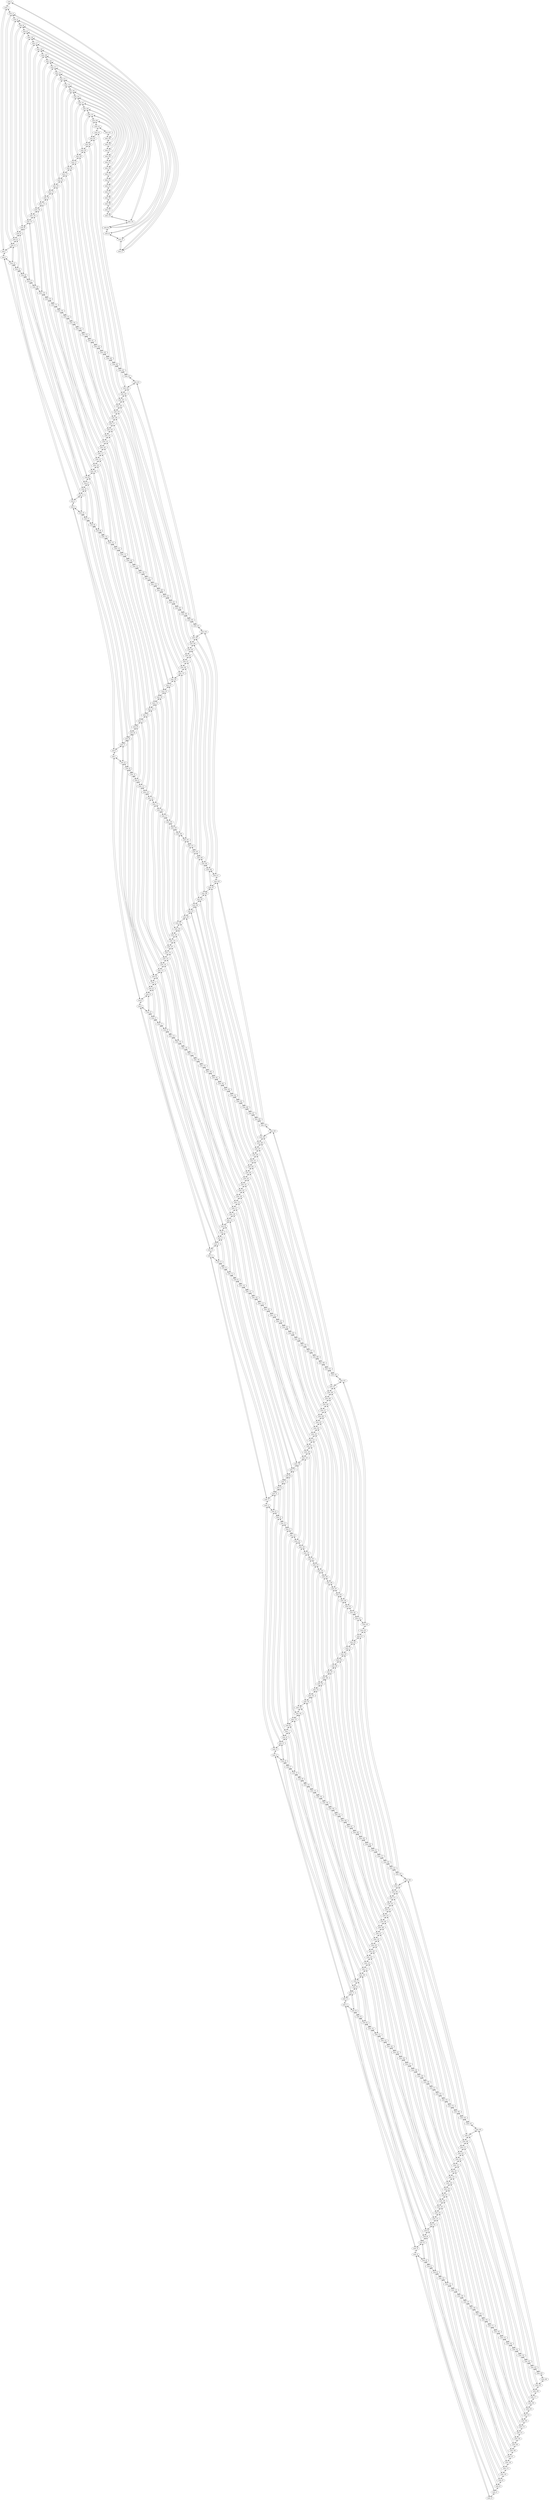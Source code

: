 digraph G {
	node_0 [pos="0.00,0.00"];
	node_1 [pos="0.00,100.00"];
	node_2 [pos="0.00,200.00"];
	node_3 [pos="0.00,300.00"];
	node_4 [pos="0.00,400.00"];
	node_5 [pos="0.00,500.00"];
	node_6 [pos="0.00,600.00"];
	node_7 [pos="0.00,700.00"];
	node_8 [pos="0.00,800.00"];
	node_9 [pos="0.00,900.00"];
	node_10 [pos="0.00,1000.00"];
	node_11 [pos="0.00,1100.00"];
	node_12 [pos="0.00,1200.00"];
	node_13 [pos="0.00,1300.00"];
	node_14 [pos="0.00,1400.00"];
	node_15 [pos="0.00,1500.00"];
	node_16 [pos="0.00,1600.00"];
	node_17 [pos="0.00,1700.00"];
	node_18 [pos="0.00,1800.00"];
	node_19 [pos="0.00,1900.00"];
	node_20 [pos="0.00,2000.00"];
	node_21 [pos="100.00,0.00"];
	node_22 [pos="100.00,100.00"];
	node_23 [pos="100.00,200.00"];
	node_24 [pos="100.00,300.00"];
	node_25 [pos="100.00,400.00"];
	node_26 [pos="100.00,500.00"];
	node_27 [pos="100.00,600.00"];
	node_28 [pos="100.00,700.00"];
	node_29 [pos="100.00,800.00"];
	node_30 [pos="100.00,900.00"];
	node_31 [pos="100.00,1000.00"];
	node_32 [pos="100.00,1100.00"];
	node_33 [pos="100.00,1200.00"];
	node_34 [pos="100.00,1300.00"];
	node_35 [pos="100.00,1400.00"];
	node_36 [pos="100.00,1500.00"];
	node_37 [pos="100.00,1600.00"];
	node_38 [pos="100.00,1700.00"];
	node_39 [pos="100.00,1800.00"];
	node_40 [pos="100.00,1900.00"];
	node_41 [pos="100.00,2000.00"];
	node_42 [pos="200.00,0.00"];
	node_43 [pos="200.00,100.00"];
	node_44 [pos="200.00,200.00"];
	node_45 [pos="200.00,300.00"];
	node_46 [pos="200.00,400.00"];
	node_47 [pos="200.00,500.00"];
	node_48 [pos="200.00,600.00"];
	node_49 [pos="200.00,700.00"];
	node_50 [pos="200.00,800.00"];
	node_51 [pos="200.00,900.00"];
	node_52 [pos="200.00,1000.00"];
	node_53 [pos="200.00,1100.00"];
	node_54 [pos="200.00,1200.00"];
	node_55 [pos="200.00,1300.00"];
	node_56 [pos="200.00,1400.00"];
	node_57 [pos="200.00,1500.00"];
	node_58 [pos="200.00,1600.00"];
	node_59 [pos="200.00,1700.00"];
	node_60 [pos="200.00,1800.00"];
	node_61 [pos="200.00,1900.00"];
	node_62 [pos="200.00,2000.00"];
	node_63 [pos="300.00,0.00"];
	node_64 [pos="300.00,100.00"];
	node_65 [pos="300.00,200.00"];
	node_66 [pos="300.00,300.00"];
	node_67 [pos="300.00,400.00"];
	node_68 [pos="300.00,500.00"];
	node_69 [pos="300.00,600.00"];
	node_70 [pos="300.00,700.00"];
	node_71 [pos="300.00,800.00"];
	node_72 [pos="300.00,900.00"];
	node_73 [pos="300.00,1000.00"];
	node_74 [pos="300.00,1100.00"];
	node_75 [pos="300.00,1200.00"];
	node_76 [pos="300.00,1300.00"];
	node_77 [pos="300.00,1400.00"];
	node_78 [pos="300.00,1500.00"];
	node_79 [pos="300.00,1600.00"];
	node_80 [pos="300.00,1700.00"];
	node_81 [pos="300.00,1800.00"];
	node_82 [pos="300.00,1900.00"];
	node_83 [pos="300.00,2000.00"];
	node_84 [pos="400.00,0.00"];
	node_85 [pos="400.00,100.00"];
	node_86 [pos="400.00,200.00"];
	node_87 [pos="400.00,300.00"];
	node_88 [pos="400.00,400.00"];
	node_89 [pos="400.00,500.00"];
	node_90 [pos="400.00,600.00"];
	node_91 [pos="400.00,700.00"];
	node_92 [pos="400.00,800.00"];
	node_93 [pos="400.00,900.00"];
	node_94 [pos="400.00,1000.00"];
	node_95 [pos="400.00,1100.00"];
	node_96 [pos="400.00,1200.00"];
	node_97 [pos="400.00,1300.00"];
	node_98 [pos="400.00,1400.00"];
	node_99 [pos="400.00,1500.00"];
	node_100 [pos="400.00,1600.00"];
	node_101 [pos="400.00,1700.00"];
	node_102 [pos="400.00,1800.00"];
	node_103 [pos="400.00,1900.00"];
	node_104 [pos="400.00,2000.00"];
	node_105 [pos="500.00,0.00"];
	node_106 [pos="500.00,100.00"];
	node_107 [pos="500.00,200.00"];
	node_108 [pos="500.00,300.00"];
	node_109 [pos="500.00,400.00"];
	node_110 [pos="500.00,500.00"];
	node_111 [pos="500.00,600.00"];
	node_112 [pos="500.00,700.00"];
	node_113 [pos="500.00,800.00"];
	node_114 [pos="500.00,900.00"];
	node_115 [pos="500.00,1000.00"];
	node_116 [pos="500.00,1100.00"];
	node_117 [pos="500.00,1200.00"];
	node_118 [pos="500.00,1300.00"];
	node_119 [pos="500.00,1400.00"];
	node_120 [pos="500.00,1500.00"];
	node_121 [pos="500.00,1600.00"];
	node_122 [pos="500.00,1700.00"];
	node_123 [pos="500.00,1800.00"];
	node_124 [pos="500.00,1900.00"];
	node_125 [pos="500.00,2000.00"];
	node_126 [pos="600.00,0.00"];
	node_127 [pos="600.00,100.00"];
	node_128 [pos="600.00,200.00"];
	node_129 [pos="600.00,300.00"];
	node_130 [pos="600.00,400.00"];
	node_131 [pos="600.00,500.00"];
	node_132 [pos="600.00,600.00"];
	node_133 [pos="600.00,700.00"];
	node_134 [pos="600.00,800.00"];
	node_135 [pos="600.00,900.00"];
	node_136 [pos="600.00,1000.00"];
	node_137 [pos="600.00,1100.00"];
	node_138 [pos="600.00,1200.00"];
	node_139 [pos="600.00,1300.00"];
	node_140 [pos="600.00,1400.00"];
	node_141 [pos="600.00,1500.00"];
	node_142 [pos="600.00,1600.00"];
	node_143 [pos="600.00,1700.00"];
	node_144 [pos="600.00,1800.00"];
	node_145 [pos="600.00,1900.00"];
	node_146 [pos="600.00,2000.00"];
	node_147 [pos="700.00,0.00"];
	node_148 [pos="700.00,100.00"];
	node_149 [pos="700.00,200.00"];
	node_150 [pos="700.00,300.00"];
	node_151 [pos="700.00,400.00"];
	node_152 [pos="700.00,500.00"];
	node_153 [pos="700.00,600.00"];
	node_154 [pos="700.00,700.00"];
	node_155 [pos="700.00,800.00"];
	node_156 [pos="700.00,900.00"];
	node_157 [pos="700.00,1000.00"];
	node_158 [pos="700.00,1100.00"];
	node_159 [pos="700.00,1200.00"];
	node_160 [pos="700.00,1300.00"];
	node_161 [pos="700.00,1400.00"];
	node_162 [pos="700.00,1500.00"];
	node_163 [pos="700.00,1600.00"];
	node_164 [pos="700.00,1700.00"];
	node_165 [pos="700.00,1800.00"];
	node_166 [pos="700.00,1900.00"];
	node_167 [pos="700.00,2000.00"];
	node_168 [pos="800.00,0.00"];
	node_169 [pos="800.00,100.00"];
	node_170 [pos="800.00,200.00"];
	node_171 [pos="800.00,300.00"];
	node_172 [pos="800.00,400.00"];
	node_173 [pos="800.00,500.00"];
	node_174 [pos="800.00,600.00"];
	node_175 [pos="800.00,700.00"];
	node_176 [pos="800.00,800.00"];
	node_177 [pos="800.00,900.00"];
	node_178 [pos="800.00,1000.00"];
	node_179 [pos="800.00,1100.00"];
	node_180 [pos="800.00,1200.00"];
	node_181 [pos="800.00,1300.00"];
	node_182 [pos="800.00,1400.00"];
	node_183 [pos="800.00,1500.00"];
	node_184 [pos="800.00,1600.00"];
	node_185 [pos="800.00,1700.00"];
	node_186 [pos="800.00,1800.00"];
	node_187 [pos="800.00,1900.00"];
	node_188 [pos="800.00,2000.00"];
	node_189 [pos="900.00,0.00"];
	node_190 [pos="900.00,100.00"];
	node_191 [pos="900.00,200.00"];
	node_192 [pos="900.00,300.00"];
	node_193 [pos="900.00,400.00"];
	node_194 [pos="900.00,500.00"];
	node_195 [pos="900.00,600.00"];
	node_196 [pos="900.00,700.00"];
	node_197 [pos="900.00,800.00"];
	node_198 [pos="900.00,900.00"];
	node_199 [pos="900.00,1000.00"];
	node_200 [pos="900.00,1100.00"];
	node_201 [pos="900.00,1200.00"];
	node_202 [pos="900.00,1300.00"];
	node_203 [pos="900.00,1400.00"];
	node_204 [pos="900.00,1500.00"];
	node_205 [pos="900.00,1600.00"];
	node_206 [pos="900.00,1700.00"];
	node_207 [pos="900.00,1800.00"];
	node_208 [pos="900.00,1900.00"];
	node_209 [pos="900.00,2000.00"];
	node_210 [pos="1000.00,0.00"];
	node_211 [pos="1000.00,100.00"];
	node_212 [pos="1000.00,200.00"];
	node_213 [pos="1000.00,300.00"];
	node_214 [pos="1000.00,400.00"];
	node_215 [pos="1000.00,500.00"];
	node_216 [pos="1000.00,600.00"];
	node_217 [pos="1000.00,700.00"];
	node_218 [pos="1000.00,800.00"];
	node_219 [pos="1000.00,900.00"];
	node_220 [pos="1000.00,1000.00"];
	node_221 [pos="1000.00,1100.00"];
	node_222 [pos="1000.00,1200.00"];
	node_223 [pos="1000.00,1300.00"];
	node_224 [pos="1000.00,1400.00"];
	node_225 [pos="1000.00,1500.00"];
	node_226 [pos="1000.00,1600.00"];
	node_227 [pos="1000.00,1700.00"];
	node_228 [pos="1000.00,1800.00"];
	node_229 [pos="1000.00,1900.00"];
	node_230 [pos="1000.00,2000.00"];
	node_231 [pos="1100.00,0.00"];
	node_232 [pos="1100.00,100.00"];
	node_233 [pos="1100.00,200.00"];
	node_234 [pos="1100.00,300.00"];
	node_235 [pos="1100.00,400.00"];
	node_236 [pos="1100.00,500.00"];
	node_237 [pos="1100.00,600.00"];
	node_238 [pos="1100.00,700.00"];
	node_239 [pos="1100.00,800.00"];
	node_240 [pos="1100.00,900.00"];
	node_241 [pos="1100.00,1000.00"];
	node_242 [pos="1100.00,1100.00"];
	node_243 [pos="1100.00,1200.00"];
	node_244 [pos="1100.00,1300.00"];
	node_245 [pos="1100.00,1400.00"];
	node_246 [pos="1100.00,1500.00"];
	node_247 [pos="1100.00,1600.00"];
	node_248 [pos="1100.00,1700.00"];
	node_249 [pos="1100.00,1800.00"];
	node_250 [pos="1100.00,1900.00"];
	node_251 [pos="1100.00,2000.00"];
	node_252 [pos="1200.00,0.00"];
	node_253 [pos="1200.00,100.00"];
	node_254 [pos="1200.00,200.00"];
	node_255 [pos="1200.00,300.00"];
	node_256 [pos="1200.00,400.00"];
	node_257 [pos="1200.00,500.00"];
	node_258 [pos="1200.00,600.00"];
	node_259 [pos="1200.00,700.00"];
	node_260 [pos="1200.00,800.00"];
	node_261 [pos="1200.00,900.00"];
	node_262 [pos="1200.00,1000.00"];
	node_263 [pos="1200.00,1100.00"];
	node_264 [pos="1200.00,1200.00"];
	node_265 [pos="1200.00,1300.00"];
	node_266 [pos="1200.00,1400.00"];
	node_267 [pos="1200.00,1500.00"];
	node_268 [pos="1200.00,1600.00"];
	node_269 [pos="1200.00,1700.00"];
	node_270 [pos="1200.00,1800.00"];
	node_271 [pos="1200.00,1900.00"];
	node_272 [pos="1200.00,2000.00"];
	node_273 [pos="1300.00,0.00"];
	node_274 [pos="1300.00,100.00"];
	node_275 [pos="1300.00,200.00"];
	node_276 [pos="1300.00,300.00"];
	node_277 [pos="1300.00,400.00"];
	node_278 [pos="1300.00,500.00"];
	node_279 [pos="1300.00,600.00"];
	node_280 [pos="1300.00,700.00"];
	node_281 [pos="1300.00,800.00"];
	node_282 [pos="1300.00,900.00"];
	node_283 [pos="1300.00,1000.00"];
	node_284 [pos="1300.00,1100.00"];
	node_285 [pos="1300.00,1200.00"];
	node_286 [pos="1300.00,1300.00"];
	node_287 [pos="1300.00,1400.00"];
	node_288 [pos="1300.00,1500.00"];
	node_289 [pos="1300.00,1600.00"];
	node_290 [pos="1300.00,1700.00"];
	node_291 [pos="1300.00,1800.00"];
	node_292 [pos="1300.00,1900.00"];
	node_293 [pos="1300.00,2000.00"];
	node_294 [pos="1400.00,0.00"];
	node_295 [pos="1400.00,100.00"];
	node_296 [pos="1400.00,200.00"];
	node_297 [pos="1400.00,300.00"];
	node_298 [pos="1400.00,400.00"];
	node_299 [pos="1400.00,500.00"];
	node_300 [pos="1400.00,600.00"];
	node_301 [pos="1400.00,700.00"];
	node_302 [pos="1400.00,800.00"];
	node_303 [pos="1400.00,900.00"];
	node_304 [pos="1400.00,1000.00"];
	node_305 [pos="1400.00,1100.00"];
	node_306 [pos="1400.00,1200.00"];
	node_307 [pos="1400.00,1300.00"];
	node_308 [pos="1400.00,1400.00"];
	node_309 [pos="1400.00,1500.00"];
	node_310 [pos="1400.00,1600.00"];
	node_311 [pos="1400.00,1700.00"];
	node_312 [pos="1400.00,1800.00"];
	node_313 [pos="1400.00,1900.00"];
	node_314 [pos="1400.00,2000.00"];
	node_315 [pos="1500.00,0.00"];
	node_316 [pos="1500.00,100.00"];
	node_317 [pos="1500.00,200.00"];
	node_318 [pos="1500.00,300.00"];
	node_319 [pos="1500.00,400.00"];
	node_320 [pos="1500.00,500.00"];
	node_321 [pos="1500.00,600.00"];
	node_322 [pos="1500.00,700.00"];
	node_323 [pos="1500.00,800.00"];
	node_324 [pos="1500.00,900.00"];
	node_325 [pos="1500.00,1000.00"];
	node_326 [pos="1500.00,1100.00"];
	node_327 [pos="1500.00,1200.00"];
	node_328 [pos="1500.00,1300.00"];
	node_329 [pos="1500.00,1400.00"];
	node_330 [pos="1500.00,1500.00"];
	node_331 [pos="1500.00,1600.00"];
	node_332 [pos="1500.00,1700.00"];
	node_333 [pos="1500.00,1800.00"];
	node_334 [pos="1500.00,1900.00"];
	node_335 [pos="1500.00,2000.00"];
	node_336 [pos="1600.00,0.00"];
	node_337 [pos="1600.00,100.00"];
	node_338 [pos="1600.00,200.00"];
	node_339 [pos="1600.00,300.00"];
	node_340 [pos="1600.00,400.00"];
	node_341 [pos="1600.00,500.00"];
	node_342 [pos="1600.00,600.00"];
	node_343 [pos="1600.00,700.00"];
	node_344 [pos="1600.00,800.00"];
	node_345 [pos="1600.00,900.00"];
	node_346 [pos="1600.00,1000.00"];
	node_347 [pos="1600.00,1100.00"];
	node_348 [pos="1600.00,1200.00"];
	node_349 [pos="1600.00,1300.00"];
	node_350 [pos="1600.00,1400.00"];
	node_351 [pos="1600.00,1500.00"];
	node_352 [pos="1600.00,1600.00"];
	node_353 [pos="1600.00,1700.00"];
	node_354 [pos="1600.00,1800.00"];
	node_355 [pos="1600.00,1900.00"];
	node_356 [pos="1600.00,2000.00"];
	node_357 [pos="1700.00,0.00"];
	node_358 [pos="1700.00,100.00"];
	node_359 [pos="1700.00,200.00"];
	node_360 [pos="1700.00,300.00"];
	node_361 [pos="1700.00,400.00"];
	node_362 [pos="1700.00,500.00"];
	node_363 [pos="1700.00,600.00"];
	node_364 [pos="1700.00,700.00"];
	node_365 [pos="1700.00,800.00"];
	node_366 [pos="1700.00,900.00"];
	node_367 [pos="1700.00,1000.00"];
	node_368 [pos="1700.00,1100.00"];
	node_369 [pos="1700.00,1200.00"];
	node_370 [pos="1700.00,1300.00"];
	node_371 [pos="1700.00,1400.00"];
	node_372 [pos="1700.00,1500.00"];
	node_373 [pos="1700.00,1600.00"];
	node_374 [pos="1700.00,1700.00"];
	node_375 [pos="1700.00,1800.00"];
	node_376 [pos="1700.00,1900.00"];
	node_377 [pos="1700.00,2000.00"];
	node_378 [pos="1800.00,0.00"];
	node_379 [pos="1800.00,100.00"];
	node_380 [pos="1800.00,200.00"];
	node_381 [pos="1800.00,300.00"];
	node_382 [pos="1800.00,400.00"];
	node_383 [pos="1800.00,500.00"];
	node_384 [pos="1800.00,600.00"];
	node_385 [pos="1800.00,700.00"];
	node_386 [pos="1800.00,800.00"];
	node_387 [pos="1800.00,900.00"];
	node_388 [pos="1800.00,1000.00"];
	node_389 [pos="1800.00,1100.00"];
	node_390 [pos="1800.00,1200.00"];
	node_391 [pos="1800.00,1300.00"];
	node_392 [pos="1800.00,1400.00"];
	node_393 [pos="1800.00,1500.00"];
	node_394 [pos="1800.00,1600.00"];
	node_395 [pos="1800.00,1700.00"];
	node_396 [pos="1800.00,1800.00"];
	node_397 [pos="1800.00,1900.00"];
	node_398 [pos="1800.00,2000.00"];
	node_399 [pos="1900.00,0.00"];
	node_400 [pos="1900.00,100.00"];
	node_401 [pos="1900.00,200.00"];
	node_402 [pos="1900.00,300.00"];
	node_403 [pos="1900.00,400.00"];
	node_404 [pos="1900.00,500.00"];
	node_405 [pos="1900.00,600.00"];
	node_406 [pos="1900.00,700.00"];
	node_407 [pos="1900.00,800.00"];
	node_408 [pos="1900.00,900.00"];
	node_409 [pos="1900.00,1000.00"];
	node_410 [pos="1900.00,1100.00"];
	node_411 [pos="1900.00,1200.00"];
	node_412 [pos="1900.00,1300.00"];
	node_413 [pos="1900.00,1400.00"];
	node_414 [pos="1900.00,1500.00"];
	node_415 [pos="1900.00,1600.00"];
	node_416 [pos="1900.00,1700.00"];
	node_417 [pos="1900.00,1800.00"];
	node_418 [pos="1900.00,1900.00"];
	node_419 [pos="1900.00,2000.00"];
	node_420 [pos="2000.00,0.00"];
	node_421 [pos="2000.00,100.00"];
	node_422 [pos="2000.00,200.00"];
	node_423 [pos="2000.00,300.00"];
	node_424 [pos="2000.00,400.00"];
	node_425 [pos="2000.00,500.00"];
	node_426 [pos="2000.00,600.00"];
	node_427 [pos="2000.00,700.00"];
	node_428 [pos="2000.00,800.00"];
	node_429 [pos="2000.00,900.00"];
	node_430 [pos="2000.00,1000.00"];
	node_431 [pos="2000.00,1100.00"];
	node_432 [pos="2000.00,1200.00"];
	node_433 [pos="2000.00,1300.00"];
	node_434 [pos="2000.00,1400.00"];
	node_435 [pos="2000.00,1500.00"];
	node_436 [pos="2000.00,1600.00"];
	node_437 [pos="2000.00,1700.00"];
	node_438 [pos="2000.00,1800.00"];
	node_439 [pos="2000.00,1900.00"];
	node_440 [pos="2000.00,2000.00"];
	node_0 -> node_1 [len="100.0",weight="0.0"];
	node_1 -> node_0 [len="100.0",weight="0.0"];
	node_1 -> node_2 [len="100.0",weight="0.0"];
	node_2 -> node_1 [len="100.0",weight="0.0"];
	node_2 -> node_3 [len="100.0",weight="0.0"];
	node_3 -> node_2 [len="100.0",weight="0.0"];
	node_3 -> node_4 [len="100.0",weight="0.0"];
	node_4 -> node_3 [len="100.0",weight="0.0"];
	node_4 -> node_5 [len="100.0",weight="0.0"];
	node_5 -> node_4 [len="100.0",weight="0.0"];
	node_5 -> node_6 [len="100.0",weight="0.0"];
	node_6 -> node_5 [len="100.0",weight="0.0"];
	node_6 -> node_7 [len="100.0",weight="0.0"];
	node_7 -> node_6 [len="100.0",weight="0.0"];
	node_7 -> node_8 [len="100.0",weight="0.0"];
	node_8 -> node_7 [len="100.0",weight="0.0"];
	node_8 -> node_9 [len="100.0",weight="0.0"];
	node_9 -> node_8 [len="100.0",weight="0.0"];
	node_9 -> node_10 [len="100.0",weight="0.0"];
	node_10 -> node_9 [len="100.0",weight="0.0"];
	node_10 -> node_11 [len="100.0",weight="0.0"];
	node_11 -> node_10 [len="100.0",weight="0.0"];
	node_11 -> node_12 [len="100.0",weight="0.0"];
	node_12 -> node_11 [len="100.0",weight="0.0"];
	node_12 -> node_13 [len="100.0",weight="0.0"];
	node_13 -> node_12 [len="100.0",weight="0.0"];
	node_13 -> node_14 [len="100.0",weight="0.0"];
	node_14 -> node_13 [len="100.0",weight="0.0"];
	node_14 -> node_15 [len="100.0",weight="0.0"];
	node_15 -> node_14 [len="100.0",weight="0.0"];
	node_15 -> node_16 [len="100.0",weight="0.0"];
	node_16 -> node_15 [len="100.0",weight="0.0"];
	node_16 -> node_17 [len="100.0",weight="0.0"];
	node_17 -> node_16 [len="100.0",weight="0.0"];
	node_17 -> node_18 [len="100.0",weight="0.0"];
	node_18 -> node_17 [len="100.0",weight="0.0"];
	node_18 -> node_19 [len="100.0",weight="0.0"];
	node_19 -> node_18 [len="100.0",weight="0.0"];
	node_19 -> node_20 [len="100.0",weight="0.0"];
	node_20 -> node_19 [len="100.0",weight="0.0"];
	node_21 -> node_22 [len="100.0",weight="0.0"];
	node_22 -> node_21 [len="100.0",weight="0.0"];
	node_22 -> node_23 [len="100.0",weight="0.0"];
	node_23 -> node_22 [len="100.0",weight="0.0"];
	node_23 -> node_24 [len="100.0",weight="0.0"];
	node_24 -> node_23 [len="100.0",weight="0.0"];
	node_24 -> node_25 [len="100.0",weight="0.0"];
	node_25 -> node_24 [len="100.0",weight="0.0"];
	node_25 -> node_26 [len="100.0",weight="0.0"];
	node_26 -> node_25 [len="100.0",weight="0.0"];
	node_26 -> node_27 [len="100.0",weight="0.0"];
	node_27 -> node_26 [len="100.0",weight="0.0"];
	node_27 -> node_28 [len="100.0",weight="0.0"];
	node_28 -> node_27 [len="100.0",weight="0.0"];
	node_28 -> node_29 [len="100.0",weight="0.0"];
	node_29 -> node_28 [len="100.0",weight="0.0"];
	node_29 -> node_30 [len="100.0",weight="0.0"];
	node_30 -> node_29 [len="100.0",weight="0.0"];
	node_30 -> node_31 [len="100.0",weight="0.0"];
	node_31 -> node_30 [len="100.0",weight="0.0"];
	node_31 -> node_32 [len="100.0",weight="0.0"];
	node_32 -> node_31 [len="100.0",weight="0.0"];
	node_32 -> node_33 [len="100.0",weight="0.0"];
	node_33 -> node_32 [len="100.0",weight="0.0"];
	node_33 -> node_34 [len="100.0",weight="0.0"];
	node_34 -> node_33 [len="100.0",weight="0.0"];
	node_34 -> node_35 [len="100.0",weight="0.0"];
	node_35 -> node_34 [len="100.0",weight="0.0"];
	node_35 -> node_36 [len="100.0",weight="0.0"];
	node_36 -> node_35 [len="100.0",weight="0.0"];
	node_36 -> node_37 [len="100.0",weight="0.0"];
	node_37 -> node_36 [len="100.0",weight="0.0"];
	node_37 -> node_38 [len="100.0",weight="0.0"];
	node_38 -> node_37 [len="100.0",weight="0.0"];
	node_38 -> node_39 [len="100.0",weight="0.0"];
	node_39 -> node_38 [len="100.0",weight="0.0"];
	node_39 -> node_40 [len="100.0",weight="0.0"];
	node_40 -> node_39 [len="100.0",weight="0.0"];
	node_40 -> node_41 [len="100.0",weight="0.0"];
	node_41 -> node_40 [len="100.0",weight="0.0"];
	node_42 -> node_43 [len="100.0",weight="0.0"];
	node_43 -> node_42 [len="100.0",weight="0.0"];
	node_43 -> node_44 [len="100.0",weight="0.0"];
	node_44 -> node_43 [len="100.0",weight="0.0"];
	node_44 -> node_45 [len="100.0",weight="0.0"];
	node_45 -> node_44 [len="100.0",weight="0.0"];
	node_45 -> node_46 [len="100.0",weight="0.0"];
	node_46 -> node_45 [len="100.0",weight="0.0"];
	node_46 -> node_47 [len="100.0",weight="0.0"];
	node_47 -> node_46 [len="100.0",weight="0.0"];
	node_47 -> node_48 [len="100.0",weight="0.0"];
	node_48 -> node_47 [len="100.0",weight="0.0"];
	node_48 -> node_49 [len="100.0",weight="0.0"];
	node_49 -> node_48 [len="100.0",weight="0.0"];
	node_49 -> node_50 [len="100.0",weight="0.0"];
	node_50 -> node_49 [len="100.0",weight="0.0"];
	node_50 -> node_51 [len="100.0",weight="0.0"];
	node_51 -> node_50 [len="100.0",weight="0.0"];
	node_51 -> node_52 [len="100.0",weight="0.0"];
	node_52 -> node_51 [len="100.0",weight="0.0"];
	node_52 -> node_53 [len="100.0",weight="0.0"];
	node_53 -> node_52 [len="100.0",weight="0.0"];
	node_53 -> node_54 [len="100.0",weight="0.0"];
	node_54 -> node_53 [len="100.0",weight="0.0"];
	node_54 -> node_55 [len="100.0",weight="0.0"];
	node_55 -> node_54 [len="100.0",weight="0.0"];
	node_55 -> node_56 [len="100.0",weight="0.0"];
	node_56 -> node_55 [len="100.0",weight="0.0"];
	node_56 -> node_57 [len="100.0",weight="0.0"];
	node_57 -> node_56 [len="100.0",weight="0.0"];
	node_57 -> node_58 [len="100.0",weight="0.0"];
	node_58 -> node_57 [len="100.0",weight="0.0"];
	node_58 -> node_59 [len="100.0",weight="0.0"];
	node_59 -> node_58 [len="100.0",weight="0.0"];
	node_59 -> node_60 [len="100.0",weight="0.0"];
	node_60 -> node_59 [len="100.0",weight="0.0"];
	node_60 -> node_61 [len="100.0",weight="0.0"];
	node_61 -> node_60 [len="100.0",weight="0.0"];
	node_61 -> node_62 [len="100.0",weight="0.0"];
	node_62 -> node_61 [len="100.0",weight="0.0"];
	node_63 -> node_64 [len="100.0",weight="0.0"];
	node_64 -> node_63 [len="100.0",weight="0.0"];
	node_64 -> node_65 [len="100.0",weight="0.0"];
	node_65 -> node_64 [len="100.0",weight="0.0"];
	node_65 -> node_66 [len="100.0",weight="0.0"];
	node_66 -> node_65 [len="100.0",weight="0.0"];
	node_66 -> node_67 [len="100.0",weight="0.0"];
	node_67 -> node_66 [len="100.0",weight="0.0"];
	node_67 -> node_68 [len="100.0",weight="0.0"];
	node_68 -> node_67 [len="100.0",weight="0.0"];
	node_68 -> node_69 [len="100.0",weight="0.0"];
	node_69 -> node_68 [len="100.0",weight="0.0"];
	node_69 -> node_70 [len="100.0",weight="0.0"];
	node_70 -> node_69 [len="100.0",weight="0.0"];
	node_70 -> node_71 [len="100.0",weight="0.0"];
	node_71 -> node_70 [len="100.0",weight="0.0"];
	node_71 -> node_72 [len="100.0",weight="0.0"];
	node_72 -> node_71 [len="100.0",weight="0.0"];
	node_72 -> node_73 [len="100.0",weight="0.0"];
	node_73 -> node_72 [len="100.0",weight="0.0"];
	node_73 -> node_74 [len="100.0",weight="0.0"];
	node_74 -> node_73 [len="100.0",weight="0.0"];
	node_74 -> node_75 [len="100.0",weight="0.0"];
	node_75 -> node_74 [len="100.0",weight="0.0"];
	node_75 -> node_76 [len="100.0",weight="0.0"];
	node_76 -> node_75 [len="100.0",weight="0.0"];
	node_76 -> node_77 [len="100.0",weight="0.0"];
	node_77 -> node_76 [len="100.0",weight="0.0"];
	node_77 -> node_78 [len="100.0",weight="0.0"];
	node_78 -> node_77 [len="100.0",weight="0.0"];
	node_78 -> node_79 [len="100.0",weight="0.0"];
	node_79 -> node_78 [len="100.0",weight="0.0"];
	node_79 -> node_80 [len="100.0",weight="0.0"];
	node_80 -> node_79 [len="100.0",weight="0.0"];
	node_80 -> node_81 [len="100.0",weight="0.0"];
	node_81 -> node_80 [len="100.0",weight="0.0"];
	node_81 -> node_82 [len="100.0",weight="0.0"];
	node_82 -> node_81 [len="100.0",weight="0.0"];
	node_82 -> node_83 [len="100.0",weight="0.0"];
	node_83 -> node_82 [len="100.0",weight="0.0"];
	node_84 -> node_85 [len="100.0",weight="0.0"];
	node_85 -> node_84 [len="100.0",weight="0.0"];
	node_85 -> node_86 [len="100.0",weight="0.0"];
	node_86 -> node_85 [len="100.0",weight="0.0"];
	node_86 -> node_87 [len="100.0",weight="0.0"];
	node_87 -> node_86 [len="100.0",weight="0.0"];
	node_87 -> node_88 [len="100.0",weight="0.0"];
	node_88 -> node_87 [len="100.0",weight="0.0"];
	node_88 -> node_89 [len="100.0",weight="0.0"];
	node_89 -> node_88 [len="100.0",weight="0.0"];
	node_89 -> node_90 [len="100.0",weight="0.0"];
	node_90 -> node_89 [len="100.0",weight="0.0"];
	node_90 -> node_91 [len="100.0",weight="0.0"];
	node_91 -> node_90 [len="100.0",weight="0.0"];
	node_91 -> node_92 [len="100.0",weight="0.0"];
	node_92 -> node_91 [len="100.0",weight="0.0"];
	node_92 -> node_93 [len="100.0",weight="0.0"];
	node_93 -> node_92 [len="100.0",weight="0.0"];
	node_93 -> node_94 [len="100.0",weight="0.0"];
	node_94 -> node_93 [len="100.0",weight="0.0"];
	node_94 -> node_95 [len="100.0",weight="0.0"];
	node_95 -> node_94 [len="100.0",weight="0.0"];
	node_95 -> node_96 [len="100.0",weight="0.0"];
	node_96 -> node_95 [len="100.0",weight="0.0"];
	node_96 -> node_97 [len="100.0",weight="0.0"];
	node_97 -> node_96 [len="100.0",weight="0.0"];
	node_97 -> node_98 [len="100.0",weight="0.0"];
	node_98 -> node_97 [len="100.0",weight="0.0"];
	node_98 -> node_99 [len="100.0",weight="0.0"];
	node_99 -> node_98 [len="100.0",weight="0.0"];
	node_99 -> node_100 [len="100.0",weight="0.0"];
	node_100 -> node_99 [len="100.0",weight="0.0"];
	node_100 -> node_101 [len="100.0",weight="0.0"];
	node_101 -> node_100 [len="100.0",weight="0.0"];
	node_101 -> node_102 [len="100.0",weight="0.0"];
	node_102 -> node_101 [len="100.0",weight="0.0"];
	node_102 -> node_103 [len="100.0",weight="0.0"];
	node_103 -> node_102 [len="100.0",weight="0.0"];
	node_103 -> node_104 [len="100.0",weight="0.0"];
	node_104 -> node_103 [len="100.0",weight="0.0"];
	node_105 -> node_106 [len="100.0",weight="0.0"];
	node_106 -> node_105 [len="100.0",weight="0.0"];
	node_106 -> node_107 [len="100.0",weight="0.0"];
	node_107 -> node_106 [len="100.0",weight="0.0"];
	node_107 -> node_108 [len="100.0",weight="0.0"];
	node_108 -> node_107 [len="100.0",weight="0.0"];
	node_108 -> node_109 [len="100.0",weight="0.0"];
	node_109 -> node_108 [len="100.0",weight="0.0"];
	node_109 -> node_110 [len="100.0",weight="0.0"];
	node_110 -> node_109 [len="100.0",weight="0.0"];
	node_110 -> node_111 [len="100.0",weight="0.0"];
	node_111 -> node_110 [len="100.0",weight="0.0"];
	node_111 -> node_112 [len="100.0",weight="0.0"];
	node_112 -> node_111 [len="100.0",weight="0.0"];
	node_112 -> node_113 [len="100.0",weight="0.0"];
	node_113 -> node_112 [len="100.0",weight="0.0"];
	node_113 -> node_114 [len="100.0",weight="0.0"];
	node_114 -> node_113 [len="100.0",weight="0.0"];
	node_114 -> node_115 [len="100.0",weight="0.0"];
	node_115 -> node_114 [len="100.0",weight="0.0"];
	node_115 -> node_116 [len="100.0",weight="0.0"];
	node_116 -> node_115 [len="100.0",weight="0.0"];
	node_116 -> node_117 [len="100.0",weight="0.0"];
	node_117 -> node_116 [len="100.0",weight="0.0"];
	node_117 -> node_118 [len="100.0",weight="0.0"];
	node_118 -> node_117 [len="100.0",weight="0.0"];
	node_118 -> node_119 [len="100.0",weight="0.0"];
	node_119 -> node_118 [len="100.0",weight="0.0"];
	node_119 -> node_120 [len="100.0",weight="0.0"];
	node_120 -> node_119 [len="100.0",weight="0.0"];
	node_120 -> node_121 [len="100.0",weight="0.0"];
	node_121 -> node_120 [len="100.0",weight="0.0"];
	node_121 -> node_122 [len="100.0",weight="0.0"];
	node_122 -> node_121 [len="100.0",weight="0.0"];
	node_122 -> node_123 [len="100.0",weight="0.0"];
	node_123 -> node_122 [len="100.0",weight="0.0"];
	node_123 -> node_124 [len="100.0",weight="0.0"];
	node_124 -> node_123 [len="100.0",weight="0.0"];
	node_124 -> node_125 [len="100.0",weight="0.0"];
	node_125 -> node_124 [len="100.0",weight="0.0"];
	node_126 -> node_127 [len="100.0",weight="0.0"];
	node_127 -> node_126 [len="100.0",weight="0.0"];
	node_127 -> node_128 [len="100.0",weight="0.0"];
	node_128 -> node_127 [len="100.0",weight="0.0"];
	node_128 -> node_129 [len="100.0",weight="0.0"];
	node_129 -> node_128 [len="100.0",weight="0.0"];
	node_129 -> node_130 [len="100.0",weight="0.0"];
	node_130 -> node_129 [len="100.0",weight="0.0"];
	node_130 -> node_131 [len="100.0",weight="0.0"];
	node_131 -> node_130 [len="100.0",weight="0.0"];
	node_131 -> node_132 [len="100.0",weight="0.0"];
	node_132 -> node_131 [len="100.0",weight="0.0"];
	node_132 -> node_133 [len="100.0",weight="0.0"];
	node_133 -> node_132 [len="100.0",weight="0.0"];
	node_133 -> node_134 [len="100.0",weight="0.0"];
	node_134 -> node_133 [len="100.0",weight="0.0"];
	node_134 -> node_135 [len="100.0",weight="0.0"];
	node_135 -> node_134 [len="100.0",weight="0.0"];
	node_135 -> node_136 [len="100.0",weight="0.0"];
	node_136 -> node_135 [len="100.0",weight="0.0"];
	node_136 -> node_137 [len="100.0",weight="0.0"];
	node_137 -> node_136 [len="100.0",weight="0.0"];
	node_137 -> node_138 [len="100.0",weight="0.0"];
	node_138 -> node_137 [len="100.0",weight="0.0"];
	node_138 -> node_139 [len="100.0",weight="0.0"];
	node_139 -> node_138 [len="100.0",weight="0.0"];
	node_139 -> node_140 [len="100.0",weight="0.0"];
	node_140 -> node_139 [len="100.0",weight="0.0"];
	node_140 -> node_141 [len="100.0",weight="0.0"];
	node_141 -> node_140 [len="100.0",weight="0.0"];
	node_141 -> node_142 [len="100.0",weight="0.0"];
	node_142 -> node_141 [len="100.0",weight="0.0"];
	node_142 -> node_143 [len="100.0",weight="0.0"];
	node_143 -> node_142 [len="100.0",weight="0.0"];
	node_143 -> node_144 [len="100.0",weight="0.0"];
	node_144 -> node_143 [len="100.0",weight="0.0"];
	node_144 -> node_145 [len="100.0",weight="0.0"];
	node_145 -> node_144 [len="100.0",weight="0.0"];
	node_145 -> node_146 [len="100.0",weight="0.0"];
	node_146 -> node_145 [len="100.0",weight="0.0"];
	node_147 -> node_148 [len="100.0",weight="0.0"];
	node_148 -> node_147 [len="100.0",weight="0.0"];
	node_148 -> node_149 [len="100.0",weight="0.0"];
	node_149 -> node_148 [len="100.0",weight="0.0"];
	node_149 -> node_150 [len="100.0",weight="0.0"];
	node_150 -> node_149 [len="100.0",weight="0.0"];
	node_150 -> node_151 [len="100.0",weight="0.0"];
	node_151 -> node_150 [len="100.0",weight="0.0"];
	node_151 -> node_152 [len="100.0",weight="0.0"];
	node_152 -> node_151 [len="100.0",weight="0.0"];
	node_152 -> node_153 [len="100.0",weight="0.0"];
	node_153 -> node_152 [len="100.0",weight="0.0"];
	node_153 -> node_154 [len="100.0",weight="0.0"];
	node_154 -> node_153 [len="100.0",weight="0.0"];
	node_154 -> node_155 [len="100.0",weight="0.0"];
	node_155 -> node_154 [len="100.0",weight="0.0"];
	node_155 -> node_156 [len="100.0",weight="0.0"];
	node_156 -> node_155 [len="100.0",weight="0.0"];
	node_156 -> node_157 [len="100.0",weight="0.0"];
	node_157 -> node_156 [len="100.0",weight="0.0"];
	node_157 -> node_158 [len="100.0",weight="0.0"];
	node_158 -> node_157 [len="100.0",weight="0.0"];
	node_158 -> node_159 [len="100.0",weight="0.0"];
	node_159 -> node_158 [len="100.0",weight="0.0"];
	node_159 -> node_160 [len="100.0",weight="99.9280057595"];
	node_160 -> node_159 [len="100.0",weight="0.0"];
	node_160 -> node_161 [len="100.0",weight="0.0"];
	node_161 -> node_160 [len="100.0",weight="99.9280057595"];
	node_161 -> node_162 [len="100.0",weight="0.0"];
	node_162 -> node_161 [len="100.0",weight="0.0"];
	node_162 -> node_163 [len="100.0",weight="0.0"];
	node_163 -> node_162 [len="100.0",weight="0.0"];
	node_163 -> node_164 [len="100.0",weight="0.0"];
	node_164 -> node_163 [len="100.0",weight="0.0"];
	node_164 -> node_165 [len="100.0",weight="0.0"];
	node_165 -> node_164 [len="100.0",weight="0.0"];
	node_165 -> node_166 [len="100.0",weight="0.0"];
	node_166 -> node_165 [len="100.0",weight="0.0"];
	node_166 -> node_167 [len="100.0",weight="0.0"];
	node_167 -> node_166 [len="100.0",weight="0.0"];
	node_168 -> node_169 [len="100.0",weight="0.0"];
	node_169 -> node_168 [len="100.0",weight="0.0"];
	node_169 -> node_170 [len="100.0",weight="0.0"];
	node_170 -> node_169 [len="100.0",weight="0.0"];
	node_170 -> node_171 [len="100.0",weight="0.0"];
	node_171 -> node_170 [len="100.0",weight="0.0"];
	node_171 -> node_172 [len="100.0",weight="0.0"];
	node_172 -> node_171 [len="100.0",weight="0.0"];
	node_172 -> node_173 [len="100.0",weight="0.0"];
	node_173 -> node_172 [len="100.0",weight="0.0"];
	node_173 -> node_174 [len="100.0",weight="0.0"];
	node_174 -> node_173 [len="100.0",weight="0.0"];
	node_174 -> node_175 [len="100.0",weight="0.0"];
	node_175 -> node_174 [len="100.0",weight="0.0"];
	node_175 -> node_176 [len="100.0",weight="0.0"];
	node_176 -> node_175 [len="100.0",weight="0.0"];
	node_176 -> node_177 [len="100.0",weight="0.0"];
	node_177 -> node_176 [len="100.0",weight="0.0"];
	node_177 -> node_178 [len="100.0",weight="0.0"];
	node_178 -> node_177 [len="100.0",weight="0.0"];
	node_178 -> node_179 [len="100.0",weight="0.0"];
	node_179 -> node_178 [len="100.0",weight="0.0"];
	node_179 -> node_180 [len="100.0",weight="0.0"];
	node_180 -> node_179 [len="100.0",weight="0.0"];
	node_180 -> node_181 [len="100.0",weight="0.0"];
	node_181 -> node_180 [len="100.0",weight="0.0"];
	node_181 -> node_182 [len="100.0",weight="0.0"];
	node_182 -> node_181 [len="100.0",weight="0.0"];
	node_182 -> node_183 [len="100.0",weight="0.0"];
	node_183 -> node_182 [len="100.0",weight="0.0"];
	node_183 -> node_184 [len="100.0",weight="0.0"];
	node_184 -> node_183 [len="100.0",weight="0.0"];
	node_184 -> node_185 [len="100.0",weight="0.0"];
	node_185 -> node_184 [len="100.0",weight="0.0"];
	node_185 -> node_186 [len="100.0",weight="0.0"];
	node_186 -> node_185 [len="100.0",weight="0.0"];
	node_186 -> node_187 [len="100.0",weight="0.0"];
	node_187 -> node_186 [len="100.0",weight="0.0"];
	node_187 -> node_188 [len="100.0",weight="0.0"];
	node_188 -> node_187 [len="100.0",weight="0.0"];
	node_189 -> node_190 [len="100.0",weight="0.0"];
	node_190 -> node_189 [len="100.0",weight="0.0"];
	node_190 -> node_191 [len="100.0",weight="0.0"];
	node_191 -> node_190 [len="100.0",weight="0.0"];
	node_191 -> node_192 [len="100.0",weight="0.0"];
	node_192 -> node_191 [len="100.0",weight="0.0"];
	node_192 -> node_193 [len="100.0",weight="0.0"];
	node_193 -> node_192 [len="100.0",weight="0.0"];
	node_193 -> node_194 [len="100.0",weight="0.0"];
	node_194 -> node_193 [len="100.0",weight="0.0"];
	node_194 -> node_195 [len="100.0",weight="0.0"];
	node_195 -> node_194 [len="100.0",weight="0.0"];
	node_195 -> node_196 [len="100.0",weight="0.0"];
	node_196 -> node_195 [len="100.0",weight="0.0"];
	node_196 -> node_197 [len="100.0",weight="0.0"];
	node_197 -> node_196 [len="100.0",weight="0.0"];
	node_197 -> node_198 [len="100.0",weight="0.0"];
	node_198 -> node_197 [len="100.0",weight="0.0"];
	node_198 -> node_199 [len="100.0",weight="0.0"];
	node_199 -> node_198 [len="100.0",weight="0.0"];
	node_199 -> node_200 [len="100.0",weight="0.0"];
	node_200 -> node_199 [len="100.0",weight="0.0"];
	node_200 -> node_201 [len="100.0",weight="0.0"];
	node_201 -> node_200 [len="100.0",weight="0.0"];
	node_201 -> node_202 [len="100.0",weight="0.0"];
	node_202 -> node_201 [len="100.0",weight="0.0"];
	node_202 -> node_203 [len="100.0",weight="0.0"];
	node_203 -> node_202 [len="100.0",weight="0.0"];
	node_203 -> node_204 [len="100.0",weight="0.0"];
	node_204 -> node_203 [len="100.0",weight="0.0"];
	node_204 -> node_205 [len="100.0",weight="0.0"];
	node_205 -> node_204 [len="100.0",weight="0.0"];
	node_205 -> node_206 [len="100.0",weight="0.0"];
	node_206 -> node_205 [len="100.0",weight="0.0"];
	node_206 -> node_207 [len="100.0",weight="0.0"];
	node_207 -> node_206 [len="100.0",weight="0.0"];
	node_207 -> node_208 [len="100.0",weight="0.0"];
	node_208 -> node_207 [len="100.0",weight="0.0"];
	node_208 -> node_209 [len="100.0",weight="0.0"];
	node_209 -> node_208 [len="100.0",weight="0.0"];
	node_210 -> node_211 [len="100.0",weight="0.0"];
	node_211 -> node_210 [len="100.0",weight="0.0"];
	node_211 -> node_212 [len="100.0",weight="0.0"];
	node_212 -> node_211 [len="100.0",weight="0.0"];
	node_212 -> node_213 [len="100.0",weight="0.0"];
	node_213 -> node_212 [len="100.0",weight="0.0"];
	node_213 -> node_214 [len="100.0",weight="0.0"];
	node_214 -> node_213 [len="100.0",weight="0.0"];
	node_214 -> node_215 [len="100.0",weight="0.0"];
	node_215 -> node_214 [len="100.0",weight="0.0"];
	node_215 -> node_216 [len="100.0",weight="0.0"];
	node_216 -> node_215 [len="100.0",weight="0.0"];
	node_216 -> node_217 [len="100.0",weight="0.0"];
	node_217 -> node_216 [len="100.0",weight="0.0"];
	node_217 -> node_218 [len="100.0",weight="0.0"];
	node_218 -> node_217 [len="100.0",weight="0.0"];
	node_218 -> node_219 [len="100.0",weight="0.0"];
	node_219 -> node_218 [len="100.0",weight="0.0"];
	node_219 -> node_220 [len="100.0",weight="0.0"];
	node_220 -> node_219 [len="100.0",weight="0.0"];
	node_220 -> node_221 [len="100.0",weight="0.0"];
	node_221 -> node_220 [len="100.0",weight="0.0"];
	node_221 -> node_222 [len="100.0",weight="0.0"];
	node_222 -> node_221 [len="100.0",weight="0.0"];
	node_222 -> node_223 [len="100.0",weight="0.0"];
	node_223 -> node_222 [len="100.0",weight="0.0"];
	node_223 -> node_224 [len="100.0",weight="0.0"];
	node_224 -> node_223 [len="100.0",weight="0.0"];
	node_224 -> node_225 [len="100.0",weight="0.0"];
	node_225 -> node_224 [len="100.0",weight="0.0"];
	node_225 -> node_226 [len="100.0",weight="0.0"];
	node_226 -> node_225 [len="100.0",weight="0.0"];
	node_226 -> node_227 [len="100.0",weight="0.0"];
	node_227 -> node_226 [len="100.0",weight="0.0"];
	node_227 -> node_228 [len="100.0",weight="0.0"];
	node_228 -> node_227 [len="100.0",weight="0.0"];
	node_228 -> node_229 [len="100.0",weight="0.0"];
	node_229 -> node_228 [len="100.0",weight="0.0"];
	node_229 -> node_230 [len="100.0",weight="0.0"];
	node_230 -> node_229 [len="100.0",weight="0.0"];
	node_231 -> node_232 [len="100.0",weight="0.0"];
	node_232 -> node_231 [len="100.0",weight="0.0"];
	node_232 -> node_233 [len="100.0",weight="0.0"];
	node_233 -> node_232 [len="100.0",weight="0.0"];
	node_233 -> node_234 [len="100.0",weight="0.0"];
	node_234 -> node_233 [len="100.0",weight="0.0"];
	node_234 -> node_235 [len="100.0",weight="0.0"];
	node_235 -> node_234 [len="100.0",weight="0.0"];
	node_235 -> node_236 [len="100.0",weight="0.0"];
	node_236 -> node_235 [len="100.0",weight="0.0"];
	node_236 -> node_237 [len="100.0",weight="0.0"];
	node_237 -> node_236 [len="100.0",weight="0.0"];
	node_237 -> node_238 [len="100.0",weight="0.0"];
	node_238 -> node_237 [len="100.0",weight="0.0"];
	node_238 -> node_239 [len="100.0",weight="0.0"];
	node_239 -> node_238 [len="100.0",weight="0.0"];
	node_239 -> node_240 [len="100.0",weight="0.0"];
	node_240 -> node_239 [len="100.0",weight="0.0"];
	node_240 -> node_241 [len="100.0",weight="0.0"];
	node_241 -> node_240 [len="100.0",weight="0.0"];
	node_241 -> node_242 [len="100.0",weight="0.0"];
	node_242 -> node_241 [len="100.0",weight="0.0"];
	node_242 -> node_243 [len="100.0",weight="0.0"];
	node_243 -> node_242 [len="100.0",weight="0.0"];
	node_243 -> node_244 [len="100.0",weight="0.0"];
	node_244 -> node_243 [len="100.0",weight="0.0"];
	node_244 -> node_245 [len="100.0",weight="0.0"];
	node_245 -> node_244 [len="100.0",weight="0.0"];
	node_245 -> node_246 [len="100.0",weight="0.0"];
	node_246 -> node_245 [len="100.0",weight="0.0"];
	node_246 -> node_247 [len="100.0",weight="0.0"];
	node_247 -> node_246 [len="100.0",weight="0.0"];
	node_247 -> node_248 [len="100.0",weight="0.0"];
	node_248 -> node_247 [len="100.0",weight="0.0"];
	node_248 -> node_249 [len="100.0",weight="0.0"];
	node_249 -> node_248 [len="100.0",weight="0.0"];
	node_249 -> node_250 [len="100.0",weight="0.0"];
	node_250 -> node_249 [len="100.0",weight="0.0"];
	node_250 -> node_251 [len="100.0",weight="0.0"];
	node_251 -> node_250 [len="100.0",weight="0.0"];
	node_252 -> node_253 [len="100.0",weight="0.0"];
	node_253 -> node_252 [len="100.0",weight="0.0"];
	node_253 -> node_254 [len="100.0",weight="0.0"];
	node_254 -> node_253 [len="100.0",weight="0.0"];
	node_254 -> node_255 [len="100.0",weight="0.0"];
	node_255 -> node_254 [len="100.0",weight="0.0"];
	node_255 -> node_256 [len="100.0",weight="0.0"];
	node_256 -> node_255 [len="100.0",weight="0.0"];
	node_256 -> node_257 [len="100.0",weight="0.0"];
	node_257 -> node_256 [len="100.0",weight="0.0"];
	node_257 -> node_258 [len="100.0",weight="0.0"];
	node_258 -> node_257 [len="100.0",weight="0.0"];
	node_258 -> node_259 [len="100.0",weight="0.0"];
	node_259 -> node_258 [len="100.0",weight="0.0"];
	node_259 -> node_260 [len="100.0",weight="0.0"];
	node_260 -> node_259 [len="100.0",weight="0.0"];
	node_260 -> node_261 [len="100.0",weight="0.0"];
	node_261 -> node_260 [len="100.0",weight="0.0"];
	node_261 -> node_262 [len="100.0",weight="0.0"];
	node_262 -> node_261 [len="100.0",weight="0.0"];
	node_262 -> node_263 [len="100.0",weight="0.0"];
	node_263 -> node_262 [len="100.0",weight="0.0"];
	node_263 -> node_264 [len="100.0",weight="0.0"];
	node_264 -> node_263 [len="100.0",weight="0.0"];
	node_264 -> node_265 [len="100.0",weight="0.0"];
	node_265 -> node_264 [len="100.0",weight="0.0"];
	node_265 -> node_266 [len="100.0",weight="0.0"];
	node_266 -> node_265 [len="100.0",weight="0.0"];
	node_266 -> node_267 [len="100.0",weight="0.0"];
	node_267 -> node_266 [len="100.0",weight="0.0"];
	node_267 -> node_268 [len="100.0",weight="0.0"];
	node_268 -> node_267 [len="100.0",weight="0.0"];
	node_268 -> node_269 [len="100.0",weight="0.0"];
	node_269 -> node_268 [len="100.0",weight="0.0"];
	node_269 -> node_270 [len="100.0",weight="0.0"];
	node_270 -> node_269 [len="100.0",weight="0.0"];
	node_270 -> node_271 [len="100.0",weight="0.0"];
	node_271 -> node_270 [len="100.0",weight="0.0"];
	node_271 -> node_272 [len="100.0",weight="0.0"];
	node_272 -> node_271 [len="100.0",weight="0.0"];
	node_273 -> node_274 [len="100.0",weight="0.0"];
	node_274 -> node_273 [len="100.0",weight="0.0"];
	node_274 -> node_275 [len="100.0",weight="0.0"];
	node_275 -> node_274 [len="100.0",weight="0.0"];
	node_275 -> node_276 [len="100.0",weight="0.0"];
	node_276 -> node_275 [len="100.0",weight="0.0"];
	node_276 -> node_277 [len="100.0",weight="0.0"];
	node_277 -> node_276 [len="100.0",weight="0.0"];
	node_277 -> node_278 [len="100.0",weight="0.0"];
	node_278 -> node_277 [len="100.0",weight="0.0"];
	node_278 -> node_279 [len="100.0",weight="0.0"];
	node_279 -> node_278 [len="100.0",weight="0.0"];
	node_279 -> node_280 [len="100.0",weight="99.9280057595"];
	node_280 -> node_279 [len="100.0",weight="0.0"];
	node_280 -> node_281 [len="100.0",weight="0.0"];
	node_281 -> node_280 [len="100.0",weight="99.9280057595"];
	node_281 -> node_282 [len="100.0",weight="0.0"];
	node_282 -> node_281 [len="100.0",weight="0.0"];
	node_282 -> node_283 [len="100.0",weight="0.0"];
	node_283 -> node_282 [len="100.0",weight="0.0"];
	node_283 -> node_284 [len="100.0",weight="0.0"];
	node_284 -> node_283 [len="100.0",weight="0.0"];
	node_284 -> node_285 [len="100.0",weight="0.0"];
	node_285 -> node_284 [len="100.0",weight="0.0"];
	node_285 -> node_286 [len="100.0",weight="0.0"];
	node_286 -> node_285 [len="100.0",weight="0.0"];
	node_286 -> node_287 [len="100.0",weight="0.0"];
	node_287 -> node_286 [len="100.0",weight="0.0"];
	node_287 -> node_288 [len="100.0",weight="0.0"];
	node_288 -> node_287 [len="100.0",weight="0.0"];
	node_288 -> node_289 [len="100.0",weight="0.0"];
	node_289 -> node_288 [len="100.0",weight="0.0"];
	node_289 -> node_290 [len="100.0",weight="0.0"];
	node_290 -> node_289 [len="100.0",weight="0.0"];
	node_290 -> node_291 [len="100.0",weight="0.0"];
	node_291 -> node_290 [len="100.0",weight="0.0"];
	node_291 -> node_292 [len="100.0",weight="0.0"];
	node_292 -> node_291 [len="100.0",weight="0.0"];
	node_292 -> node_293 [len="100.0",weight="0.0"];
	node_293 -> node_292 [len="100.0",weight="0.0"];
	node_294 -> node_295 [len="100.0",weight="0.0"];
	node_295 -> node_294 [len="100.0",weight="0.0"];
	node_295 -> node_296 [len="100.0",weight="0.0"];
	node_296 -> node_295 [len="100.0",weight="0.0"];
	node_296 -> node_297 [len="100.0",weight="0.0"];
	node_297 -> node_296 [len="100.0",weight="0.0"];
	node_297 -> node_298 [len="100.0",weight="0.0"];
	node_298 -> node_297 [len="100.0",weight="0.0"];
	node_298 -> node_299 [len="100.0",weight="0.0"];
	node_299 -> node_298 [len="100.0",weight="0.0"];
	node_299 -> node_300 [len="100.0",weight="0.0"];
	node_300 -> node_299 [len="100.0",weight="0.0"];
	node_300 -> node_301 [len="100.0",weight="0.0"];
	node_301 -> node_300 [len="100.0",weight="0.0"];
	node_301 -> node_302 [len="100.0",weight="0.0"];
	node_302 -> node_301 [len="100.0",weight="0.0"];
	node_302 -> node_303 [len="100.0",weight="0.0"];
	node_303 -> node_302 [len="100.0",weight="0.0"];
	node_303 -> node_304 [len="100.0",weight="0.0"];
	node_304 -> node_303 [len="100.0",weight="0.0"];
	node_304 -> node_305 [len="100.0",weight="0.0"];
	node_305 -> node_304 [len="100.0",weight="0.0"];
	node_305 -> node_306 [len="100.0",weight="0.0"];
	node_306 -> node_305 [len="100.0",weight="0.0"];
	node_306 -> node_307 [len="100.0",weight="0.0"];
	node_307 -> node_306 [len="100.0",weight="0.0"];
	node_307 -> node_308 [len="100.0",weight="0.0"];
	node_308 -> node_307 [len="100.0",weight="0.0"];
	node_308 -> node_309 [len="100.0",weight="0.0"];
	node_309 -> node_308 [len="100.0",weight="0.0"];
	node_309 -> node_310 [len="100.0",weight="0.0"];
	node_310 -> node_309 [len="100.0",weight="0.0"];
	node_310 -> node_311 [len="100.0",weight="0.0"];
	node_311 -> node_310 [len="100.0",weight="0.0"];
	node_311 -> node_312 [len="100.0",weight="0.0"];
	node_312 -> node_311 [len="100.0",weight="0.0"];
	node_312 -> node_313 [len="100.0",weight="0.0"];
	node_313 -> node_312 [len="100.0",weight="0.0"];
	node_313 -> node_314 [len="100.0",weight="0.0"];
	node_314 -> node_313 [len="100.0",weight="0.0"];
	node_315 -> node_316 [len="100.0",weight="0.0"];
	node_316 -> node_315 [len="100.0",weight="0.0"];
	node_316 -> node_317 [len="100.0",weight="0.0"];
	node_317 -> node_316 [len="100.0",weight="0.0"];
	node_317 -> node_318 [len="100.0",weight="0.0"];
	node_318 -> node_317 [len="100.0",weight="0.0"];
	node_318 -> node_319 [len="100.0",weight="0.0"];
	node_319 -> node_318 [len="100.0",weight="0.0"];
	node_319 -> node_320 [len="100.0",weight="0.0"];
	node_320 -> node_319 [len="100.0",weight="0.0"];
	node_320 -> node_321 [len="100.0",weight="0.0"];
	node_321 -> node_320 [len="100.0",weight="0.0"];
	node_321 -> node_322 [len="100.0",weight="0.0"];
	node_322 -> node_321 [len="100.0",weight="0.0"];
	node_322 -> node_323 [len="100.0",weight="0.0"];
	node_323 -> node_322 [len="100.0",weight="0.0"];
	node_323 -> node_324 [len="100.0",weight="0.0"];
	node_324 -> node_323 [len="100.0",weight="0.0"];
	node_324 -> node_325 [len="100.0",weight="0.0"];
	node_325 -> node_324 [len="100.0",weight="0.0"];
	node_325 -> node_326 [len="100.0",weight="0.0"];
	node_326 -> node_325 [len="100.0",weight="0.0"];
	node_326 -> node_327 [len="100.0",weight="0.0"];
	node_327 -> node_326 [len="100.0",weight="0.0"];
	node_327 -> node_328 [len="100.0",weight="0.0"];
	node_328 -> node_327 [len="100.0",weight="0.0"];
	node_328 -> node_329 [len="100.0",weight="0.0"];
	node_329 -> node_328 [len="100.0",weight="0.0"];
	node_329 -> node_330 [len="100.0",weight="0.0"];
	node_330 -> node_329 [len="100.0",weight="0.0"];
	node_330 -> node_331 [len="100.0",weight="0.0"];
	node_331 -> node_330 [len="100.0",weight="0.0"];
	node_331 -> node_332 [len="100.0",weight="0.0"];
	node_332 -> node_331 [len="100.0",weight="0.0"];
	node_332 -> node_333 [len="100.0",weight="0.0"];
	node_333 -> node_332 [len="100.0",weight="0.0"];
	node_333 -> node_334 [len="100.0",weight="0.0"];
	node_334 -> node_333 [len="100.0",weight="0.0"];
	node_334 -> node_335 [len="100.0",weight="0.0"];
	node_335 -> node_334 [len="100.0",weight="0.0"];
	node_336 -> node_337 [len="100.0",weight="0.0"];
	node_337 -> node_336 [len="100.0",weight="0.0"];
	node_337 -> node_338 [len="100.0",weight="0.0"];
	node_338 -> node_337 [len="100.0",weight="0.0"];
	node_338 -> node_339 [len="100.0",weight="0.0"];
	node_339 -> node_338 [len="100.0",weight="0.0"];
	node_339 -> node_340 [len="100.0",weight="0.0"];
	node_340 -> node_339 [len="100.0",weight="0.0"];
	node_340 -> node_341 [len="100.0",weight="0.0"];
	node_341 -> node_340 [len="100.0",weight="0.0"];
	node_341 -> node_342 [len="100.0",weight="0.0"];
	node_342 -> node_341 [len="100.0",weight="0.0"];
	node_342 -> node_343 [len="100.0",weight="0.0"];
	node_343 -> node_342 [len="100.0",weight="0.0"];
	node_343 -> node_344 [len="100.0",weight="0.0"];
	node_344 -> node_343 [len="100.0",weight="0.0"];
	node_344 -> node_345 [len="100.0",weight="0.0"];
	node_345 -> node_344 [len="100.0",weight="0.0"];
	node_345 -> node_346 [len="100.0",weight="0.0"];
	node_346 -> node_345 [len="100.0",weight="0.0"];
	node_346 -> node_347 [len="100.0",weight="0.0"];
	node_347 -> node_346 [len="100.0",weight="0.0"];
	node_347 -> node_348 [len="100.0",weight="0.0"];
	node_348 -> node_347 [len="100.0",weight="0.0"];
	node_348 -> node_349 [len="100.0",weight="0.0"];
	node_349 -> node_348 [len="100.0",weight="0.0"];
	node_349 -> node_350 [len="100.0",weight="0.0"];
	node_350 -> node_349 [len="100.0",weight="0.0"];
	node_350 -> node_351 [len="100.0",weight="0.0"];
	node_351 -> node_350 [len="100.0",weight="0.0"];
	node_351 -> node_352 [len="100.0",weight="0.0"];
	node_352 -> node_351 [len="100.0",weight="0.0"];
	node_352 -> node_353 [len="100.0",weight="0.0"];
	node_353 -> node_352 [len="100.0",weight="0.0"];
	node_353 -> node_354 [len="100.0",weight="0.0"];
	node_354 -> node_353 [len="100.0",weight="0.0"];
	node_354 -> node_355 [len="100.0",weight="0.0"];
	node_355 -> node_354 [len="100.0",weight="0.0"];
	node_355 -> node_356 [len="100.0",weight="0.0"];
	node_356 -> node_355 [len="100.0",weight="0.0"];
	node_357 -> node_358 [len="100.0",weight="0.0"];
	node_358 -> node_357 [len="100.0",weight="0.0"];
	node_358 -> node_359 [len="100.0",weight="0.0"];
	node_359 -> node_358 [len="100.0",weight="0.0"];
	node_359 -> node_360 [len="100.0",weight="0.0"];
	node_360 -> node_359 [len="100.0",weight="0.0"];
	node_360 -> node_361 [len="100.0",weight="0.0"];
	node_361 -> node_360 [len="100.0",weight="0.0"];
	node_361 -> node_362 [len="100.0",weight="0.0"];
	node_362 -> node_361 [len="100.0",weight="0.0"];
	node_362 -> node_363 [len="100.0",weight="0.0"];
	node_363 -> node_362 [len="100.0",weight="0.0"];
	node_363 -> node_364 [len="100.0",weight="0.0"];
	node_364 -> node_363 [len="100.0",weight="0.0"];
	node_364 -> node_365 [len="100.0",weight="0.0"];
	node_365 -> node_364 [len="100.0",weight="0.0"];
	node_365 -> node_366 [len="100.0",weight="0.0"];
	node_366 -> node_365 [len="100.0",weight="0.0"];
	node_366 -> node_367 [len="100.0",weight="0.0"];
	node_367 -> node_366 [len="100.0",weight="0.0"];
	node_367 -> node_368 [len="100.0",weight="0.0"];
	node_368 -> node_367 [len="100.0",weight="0.0"];
	node_368 -> node_369 [len="100.0",weight="0.0"];
	node_369 -> node_368 [len="100.0",weight="0.0"];
	node_369 -> node_370 [len="100.0",weight="0.0"];
	node_370 -> node_369 [len="100.0",weight="0.0"];
	node_370 -> node_371 [len="100.0",weight="0.0"];
	node_371 -> node_370 [len="100.0",weight="0.0"];
	node_371 -> node_372 [len="100.0",weight="0.0"];
	node_372 -> node_371 [len="100.0",weight="0.0"];
	node_372 -> node_373 [len="100.0",weight="0.0"];
	node_373 -> node_372 [len="100.0",weight="0.0"];
	node_373 -> node_374 [len="100.0",weight="0.0"];
	node_374 -> node_373 [len="100.0",weight="0.0"];
	node_374 -> node_375 [len="100.0",weight="0.0"];
	node_375 -> node_374 [len="100.0",weight="0.0"];
	node_375 -> node_376 [len="100.0",weight="0.0"];
	node_376 -> node_375 [len="100.0",weight="0.0"];
	node_376 -> node_377 [len="100.0",weight="0.0"];
	node_377 -> node_376 [len="100.0",weight="0.0"];
	node_378 -> node_379 [len="100.0",weight="0.0"];
	node_379 -> node_378 [len="100.0",weight="0.0"];
	node_379 -> node_380 [len="100.0",weight="0.0"];
	node_380 -> node_379 [len="100.0",weight="0.0"];
	node_380 -> node_381 [len="100.0",weight="0.0"];
	node_381 -> node_380 [len="100.0",weight="0.0"];
	node_381 -> node_382 [len="100.0",weight="0.0"];
	node_382 -> node_381 [len="100.0",weight="0.0"];
	node_382 -> node_383 [len="100.0",weight="0.0"];
	node_383 -> node_382 [len="100.0",weight="0.0"];
	node_383 -> node_384 [len="100.0",weight="0.0"];
	node_384 -> node_383 [len="100.0",weight="0.0"];
	node_384 -> node_385 [len="100.0",weight="0.0"];
	node_385 -> node_384 [len="100.0",weight="0.0"];
	node_385 -> node_386 [len="100.0",weight="0.0"];
	node_386 -> node_385 [len="100.0",weight="0.0"];
	node_386 -> node_387 [len="100.0",weight="0.0"];
	node_387 -> node_386 [len="100.0",weight="0.0"];
	node_387 -> node_388 [len="100.0",weight="0.0"];
	node_388 -> node_387 [len="100.0",weight="0.0"];
	node_388 -> node_389 [len="100.0",weight="0.0"];
	node_389 -> node_388 [len="100.0",weight="0.0"];
	node_389 -> node_390 [len="100.0",weight="0.0"];
	node_390 -> node_389 [len="100.0",weight="0.0"];
	node_390 -> node_391 [len="100.0",weight="0.0"];
	node_391 -> node_390 [len="100.0",weight="0.0"];
	node_391 -> node_392 [len="100.0",weight="0.0"];
	node_392 -> node_391 [len="100.0",weight="0.0"];
	node_392 -> node_393 [len="100.0",weight="0.0"];
	node_393 -> node_392 [len="100.0",weight="0.0"];
	node_393 -> node_394 [len="100.0",weight="0.0"];
	node_394 -> node_393 [len="100.0",weight="0.0"];
	node_394 -> node_395 [len="100.0",weight="0.0"];
	node_395 -> node_394 [len="100.0",weight="0.0"];
	node_395 -> node_396 [len="100.0",weight="0.0"];
	node_396 -> node_395 [len="100.0",weight="0.0"];
	node_396 -> node_397 [len="100.0",weight="0.0"];
	node_397 -> node_396 [len="100.0",weight="0.0"];
	node_397 -> node_398 [len="100.0",weight="0.0"];
	node_398 -> node_397 [len="100.0",weight="0.0"];
	node_399 -> node_400 [len="100.0",weight="0.0"];
	node_400 -> node_399 [len="100.0",weight="0.0"];
	node_400 -> node_401 [len="100.0",weight="0.0"];
	node_401 -> node_400 [len="100.0",weight="0.0"];
	node_401 -> node_402 [len="100.0",weight="0.0"];
	node_402 -> node_401 [len="100.0",weight="0.0"];
	node_402 -> node_403 [len="100.0",weight="0.0"];
	node_403 -> node_402 [len="100.0",weight="0.0"];
	node_403 -> node_404 [len="100.0",weight="0.0"];
	node_404 -> node_403 [len="100.0",weight="0.0"];
	node_404 -> node_405 [len="100.0",weight="0.0"];
	node_405 -> node_404 [len="100.0",weight="0.0"];
	node_405 -> node_406 [len="100.0",weight="0.0"];
	node_406 -> node_405 [len="100.0",weight="0.0"];
	node_406 -> node_407 [len="100.0",weight="0.0"];
	node_407 -> node_406 [len="100.0",weight="0.0"];
	node_407 -> node_408 [len="100.0",weight="0.0"];
	node_408 -> node_407 [len="100.0",weight="0.0"];
	node_408 -> node_409 [len="100.0",weight="0.0"];
	node_409 -> node_408 [len="100.0",weight="0.0"];
	node_409 -> node_410 [len="100.0",weight="0.0"];
	node_410 -> node_409 [len="100.0",weight="0.0"];
	node_410 -> node_411 [len="100.0",weight="0.0"];
	node_411 -> node_410 [len="100.0",weight="0.0"];
	node_411 -> node_412 [len="100.0",weight="0.0"];
	node_412 -> node_411 [len="100.0",weight="0.0"];
	node_412 -> node_413 [len="100.0",weight="0.0"];
	node_413 -> node_412 [len="100.0",weight="0.0"];
	node_413 -> node_414 [len="100.0",weight="0.0"];
	node_414 -> node_413 [len="100.0",weight="0.0"];
	node_414 -> node_415 [len="100.0",weight="0.0"];
	node_415 -> node_414 [len="100.0",weight="0.0"];
	node_415 -> node_416 [len="100.0",weight="0.0"];
	node_416 -> node_415 [len="100.0",weight="0.0"];
	node_416 -> node_417 [len="100.0",weight="0.0"];
	node_417 -> node_416 [len="100.0",weight="0.0"];
	node_417 -> node_418 [len="100.0",weight="0.0"];
	node_418 -> node_417 [len="100.0",weight="0.0"];
	node_418 -> node_419 [len="100.0",weight="0.0"];
	node_419 -> node_418 [len="100.0",weight="0.0"];
	node_420 -> node_421 [len="100.0",weight="0.0"];
	node_421 -> node_420 [len="100.0",weight="0.0"];
	node_421 -> node_422 [len="100.0",weight="0.0"];
	node_422 -> node_421 [len="100.0",weight="0.0"];
	node_422 -> node_423 [len="100.0",weight="0.0"];
	node_423 -> node_422 [len="100.0",weight="0.0"];
	node_423 -> node_424 [len="100.0",weight="0.0"];
	node_424 -> node_423 [len="100.0",weight="0.0"];
	node_424 -> node_425 [len="100.0",weight="0.0"];
	node_425 -> node_424 [len="100.0",weight="0.0"];
	node_425 -> node_426 [len="100.0",weight="0.0"];
	node_426 -> node_425 [len="100.0",weight="0.0"];
	node_426 -> node_427 [len="100.0",weight="0.0"];
	node_427 -> node_426 [len="100.0",weight="0.0"];
	node_427 -> node_428 [len="100.0",weight="0.0"];
	node_428 -> node_427 [len="100.0",weight="0.0"];
	node_428 -> node_429 [len="100.0",weight="0.0"];
	node_429 -> node_428 [len="100.0",weight="0.0"];
	node_429 -> node_430 [len="100.0",weight="0.0"];
	node_430 -> node_429 [len="100.0",weight="0.0"];
	node_430 -> node_431 [len="100.0",weight="0.0"];
	node_431 -> node_430 [len="100.0",weight="0.0"];
	node_431 -> node_432 [len="100.0",weight="0.0"];
	node_432 -> node_431 [len="100.0",weight="0.0"];
	node_432 -> node_433 [len="100.0",weight="0.0"];
	node_433 -> node_432 [len="100.0",weight="0.0"];
	node_433 -> node_434 [len="100.0",weight="0.0"];
	node_434 -> node_433 [len="100.0",weight="0.0"];
	node_434 -> node_435 [len="100.0",weight="0.0"];
	node_435 -> node_434 [len="100.0",weight="0.0"];
	node_435 -> node_436 [len="100.0",weight="0.0"];
	node_436 -> node_435 [len="100.0",weight="0.0"];
	node_436 -> node_437 [len="100.0",weight="0.0"];
	node_437 -> node_436 [len="100.0",weight="0.0"];
	node_437 -> node_438 [len="100.0",weight="0.0"];
	node_438 -> node_437 [len="100.0",weight="0.0"];
	node_438 -> node_439 [len="100.0",weight="0.0"];
	node_439 -> node_438 [len="100.0",weight="0.0"];
	node_439 -> node_440 [len="100.0",weight="0.0"];
	node_440 -> node_439 [len="100.0",weight="0.0"];
	node_0 -> node_21 [len="100.0",weight="0.0"];
	node_21 -> node_0 [len="100.0",weight="0.0"];
	node_21 -> node_42 [len="100.0",weight="0.0"];
	node_42 -> node_21 [len="100.0",weight="0.0"];
	node_42 -> node_63 [len="100.0",weight="0.0"];
	node_63 -> node_42 [len="100.0",weight="0.0"];
	node_63 -> node_84 [len="100.0",weight="0.0"];
	node_84 -> node_63 [len="100.0",weight="0.0"];
	node_84 -> node_105 [len="100.0",weight="0.0"];
	node_105 -> node_84 [len="100.0",weight="0.0"];
	node_105 -> node_126 [len="100.0",weight="0.0"];
	node_126 -> node_105 [len="100.0",weight="0.0"];
	node_126 -> node_147 [len="100.0",weight="0.0"];
	node_147 -> node_126 [len="100.0",weight="0.0"];
	node_147 -> node_168 [len="100.0",weight="0.0"];
	node_168 -> node_147 [len="100.0",weight="0.0"];
	node_168 -> node_189 [len="100.0",weight="0.0"];
	node_189 -> node_168 [len="100.0",weight="0.0"];
	node_189 -> node_210 [len="100.0",weight="0.0"];
	node_210 -> node_189 [len="100.0",weight="0.0"];
	node_210 -> node_231 [len="100.0",weight="0.0"];
	node_231 -> node_210 [len="100.0",weight="0.0"];
	node_231 -> node_252 [len="100.0",weight="0.0"];
	node_252 -> node_231 [len="100.0",weight="0.0"];
	node_252 -> node_273 [len="100.0",weight="0.0"];
	node_273 -> node_252 [len="100.0",weight="0.0"];
	node_273 -> node_294 [len="100.0",weight="0.0"];
	node_294 -> node_273 [len="100.0",weight="0.0"];
	node_294 -> node_315 [len="100.0",weight="0.0"];
	node_315 -> node_294 [len="100.0",weight="0.0"];
	node_315 -> node_336 [len="100.0",weight="0.0"];
	node_336 -> node_315 [len="100.0",weight="0.0"];
	node_336 -> node_357 [len="100.0",weight="0.0"];
	node_357 -> node_336 [len="100.0",weight="0.0"];
	node_357 -> node_378 [len="100.0",weight="0.0"];
	node_378 -> node_357 [len="100.0",weight="0.0"];
	node_378 -> node_399 [len="100.0",weight="0.0"];
	node_399 -> node_378 [len="100.0",weight="0.0"];
	node_399 -> node_420 [len="100.0",weight="0.0"];
	node_420 -> node_399 [len="100.0",weight="0.0"];
	node_1 -> node_22 [len="100.0",weight="0.0"];
	node_22 -> node_1 [len="100.0",weight="0.0"];
	node_22 -> node_43 [len="100.0",weight="0.0"];
	node_43 -> node_22 [len="100.0",weight="0.0"];
	node_43 -> node_64 [len="100.0",weight="0.0"];
	node_64 -> node_43 [len="100.0",weight="0.0"];
	node_64 -> node_85 [len="100.0",weight="0.0"];
	node_85 -> node_64 [len="100.0",weight="0.0"];
	node_85 -> node_106 [len="100.0",weight="0.0"];
	node_106 -> node_85 [len="100.0",weight="0.0"];
	node_106 -> node_127 [len="100.0",weight="0.0"];
	node_127 -> node_106 [len="100.0",weight="0.0"];
	node_127 -> node_148 [len="100.0",weight="0.0"];
	node_148 -> node_127 [len="100.0",weight="0.0"];
	node_148 -> node_169 [len="100.0",weight="0.0"];
	node_169 -> node_148 [len="100.0",weight="0.0"];
	node_169 -> node_190 [len="100.0",weight="0.0"];
	node_190 -> node_169 [len="100.0",weight="0.0"];
	node_190 -> node_211 [len="100.0",weight="0.0"];
	node_211 -> node_190 [len="100.0",weight="0.0"];
	node_211 -> node_232 [len="100.0",weight="0.0"];
	node_232 -> node_211 [len="100.0",weight="0.0"];
	node_232 -> node_253 [len="100.0",weight="0.0"];
	node_253 -> node_232 [len="100.0",weight="0.0"];
	node_253 -> node_274 [len="100.0",weight="0.0"];
	node_274 -> node_253 [len="100.0",weight="0.0"];
	node_274 -> node_295 [len="100.0",weight="0.0"];
	node_295 -> node_274 [len="100.0",weight="0.0"];
	node_295 -> node_316 [len="100.0",weight="0.0"];
	node_316 -> node_295 [len="100.0",weight="0.0"];
	node_316 -> node_337 [len="100.0",weight="0.0"];
	node_337 -> node_316 [len="100.0",weight="0.0"];
	node_337 -> node_358 [len="100.0",weight="0.0"];
	node_358 -> node_337 [len="100.0",weight="0.0"];
	node_358 -> node_379 [len="100.0",weight="0.0"];
	node_379 -> node_358 [len="100.0",weight="0.0"];
	node_379 -> node_400 [len="100.0",weight="0.0"];
	node_400 -> node_379 [len="100.0",weight="0.0"];
	node_400 -> node_421 [len="100.0",weight="0.0"];
	node_421 -> node_400 [len="100.0",weight="0.0"];
	node_2 -> node_23 [len="100.0",weight="0.0"];
	node_23 -> node_2 [len="100.0",weight="0.0"];
	node_23 -> node_44 [len="100.0",weight="0.0"];
	node_44 -> node_23 [len="100.0",weight="0.0"];
	node_44 -> node_65 [len="100.0",weight="0.0"];
	node_65 -> node_44 [len="100.0",weight="0.0"];
	node_65 -> node_86 [len="100.0",weight="0.0"];
	node_86 -> node_65 [len="100.0",weight="0.0"];
	node_86 -> node_107 [len="100.0",weight="0.0"];
	node_107 -> node_86 [len="100.0",weight="0.0"];
	node_107 -> node_128 [len="100.0",weight="0.0"];
	node_128 -> node_107 [len="100.0",weight="0.0"];
	node_128 -> node_149 [len="100.0",weight="0.0"];
	node_149 -> node_128 [len="100.0",weight="0.0"];
	node_149 -> node_170 [len="100.0",weight="0.0"];
	node_170 -> node_149 [len="100.0",weight="0.0"];
	node_170 -> node_191 [len="100.0",weight="0.0"];
	node_191 -> node_170 [len="100.0",weight="0.0"];
	node_191 -> node_212 [len="100.0",weight="0.0"];
	node_212 -> node_191 [len="100.0",weight="0.0"];
	node_212 -> node_233 [len="100.0",weight="0.0"];
	node_233 -> node_212 [len="100.0",weight="0.0"];
	node_233 -> node_254 [len="100.0",weight="0.0"];
	node_254 -> node_233 [len="100.0",weight="0.0"];
	node_254 -> node_275 [len="100.0",weight="0.0"];
	node_275 -> node_254 [len="100.0",weight="0.0"];
	node_275 -> node_296 [len="100.0",weight="0.0"];
	node_296 -> node_275 [len="100.0",weight="0.0"];
	node_296 -> node_317 [len="100.0",weight="0.0"];
	node_317 -> node_296 [len="100.0",weight="0.0"];
	node_317 -> node_338 [len="100.0",weight="0.0"];
	node_338 -> node_317 [len="100.0",weight="0.0"];
	node_338 -> node_359 [len="100.0",weight="0.0"];
	node_359 -> node_338 [len="100.0",weight="0.0"];
	node_359 -> node_380 [len="100.0",weight="0.0"];
	node_380 -> node_359 [len="100.0",weight="0.0"];
	node_380 -> node_401 [len="100.0",weight="0.0"];
	node_401 -> node_380 [len="100.0",weight="0.0"];
	node_401 -> node_422 [len="100.0",weight="0.0"];
	node_422 -> node_401 [len="100.0",weight="0.0"];
	node_3 -> node_24 [len="100.0",weight="0.0"];
	node_24 -> node_3 [len="100.0",weight="0.0"];
	node_24 -> node_45 [len="100.0",weight="0.0"];
	node_45 -> node_24 [len="100.0",weight="0.0"];
	node_45 -> node_66 [len="100.0",weight="0.0"];
	node_66 -> node_45 [len="100.0",weight="0.0"];
	node_66 -> node_87 [len="100.0",weight="0.0"];
	node_87 -> node_66 [len="100.0",weight="0.0"];
	node_87 -> node_108 [len="100.0",weight="0.0"];
	node_108 -> node_87 [len="100.0",weight="0.0"];
	node_108 -> node_129 [len="100.0",weight="0.0"];
	node_129 -> node_108 [len="100.0",weight="0.0"];
	node_129 -> node_150 [len="100.0",weight="0.0"];
	node_150 -> node_129 [len="100.0",weight="0.0"];
	node_150 -> node_171 [len="100.0",weight="0.0"];
	node_171 -> node_150 [len="100.0",weight="0.0"];
	node_171 -> node_192 [len="100.0",weight="0.0"];
	node_192 -> node_171 [len="100.0",weight="0.0"];
	node_192 -> node_213 [len="100.0",weight="0.0"];
	node_213 -> node_192 [len="100.0",weight="0.0"];
	node_213 -> node_234 [len="100.0",weight="0.0"];
	node_234 -> node_213 [len="100.0",weight="0.0"];
	node_234 -> node_255 [len="100.0",weight="0.0"];
	node_255 -> node_234 [len="100.0",weight="0.0"];
	node_255 -> node_276 [len="100.0",weight="0.0"];
	node_276 -> node_255 [len="100.0",weight="0.0"];
	node_276 -> node_297 [len="100.0",weight="0.0"];
	node_297 -> node_276 [len="100.0",weight="0.0"];
	node_297 -> node_318 [len="100.0",weight="0.0"];
	node_318 -> node_297 [len="100.0",weight="0.0"];
	node_318 -> node_339 [len="100.0",weight="0.0"];
	node_339 -> node_318 [len="100.0",weight="0.0"];
	node_339 -> node_360 [len="100.0",weight="0.0"];
	node_360 -> node_339 [len="100.0",weight="0.0"];
	node_360 -> node_381 [len="100.0",weight="0.0"];
	node_381 -> node_360 [len="100.0",weight="0.0"];
	node_381 -> node_402 [len="100.0",weight="0.0"];
	node_402 -> node_381 [len="100.0",weight="0.0"];
	node_402 -> node_423 [len="100.0",weight="0.0"];
	node_423 -> node_402 [len="100.0",weight="0.0"];
	node_4 -> node_25 [len="100.0",weight="0.0"];
	node_25 -> node_4 [len="100.0",weight="0.0"];
	node_25 -> node_46 [len="100.0",weight="0.0"];
	node_46 -> node_25 [len="100.0",weight="0.0"];
	node_46 -> node_67 [len="100.0",weight="0.0"];
	node_67 -> node_46 [len="100.0",weight="0.0"];
	node_67 -> node_88 [len="100.0",weight="0.0"];
	node_88 -> node_67 [len="100.0",weight="0.0"];
	node_88 -> node_109 [len="100.0",weight="0.0"];
	node_109 -> node_88 [len="100.0",weight="0.0"];
	node_109 -> node_130 [len="100.0",weight="0.0"];
	node_130 -> node_109 [len="100.0",weight="0.0"];
	node_130 -> node_151 [len="100.0",weight="0.0"];
	node_151 -> node_130 [len="100.0",weight="0.0"];
	node_151 -> node_172 [len="100.0",weight="0.0"];
	node_172 -> node_151 [len="100.0",weight="0.0"];
	node_172 -> node_193 [len="100.0",weight="0.0"];
	node_193 -> node_172 [len="100.0",weight="0.0"];
	node_193 -> node_214 [len="100.0",weight="0.0"];
	node_214 -> node_193 [len="100.0",weight="0.0"];
	node_214 -> node_235 [len="100.0",weight="0.0"];
	node_235 -> node_214 [len="100.0",weight="0.0"];
	node_235 -> node_256 [len="100.0",weight="0.0"];
	node_256 -> node_235 [len="100.0",weight="0.0"];
	node_256 -> node_277 [len="100.0",weight="0.0"];
	node_277 -> node_256 [len="100.0",weight="0.0"];
	node_277 -> node_298 [len="100.0",weight="0.0"];
	node_298 -> node_277 [len="100.0",weight="0.0"];
	node_298 -> node_319 [len="100.0",weight="0.0"];
	node_319 -> node_298 [len="100.0",weight="0.0"];
	node_319 -> node_340 [len="100.0",weight="0.0"];
	node_340 -> node_319 [len="100.0",weight="0.0"];
	node_340 -> node_361 [len="100.0",weight="0.0"];
	node_361 -> node_340 [len="100.0",weight="0.0"];
	node_361 -> node_382 [len="100.0",weight="0.0"];
	node_382 -> node_361 [len="100.0",weight="0.0"];
	node_382 -> node_403 [len="100.0",weight="0.0"];
	node_403 -> node_382 [len="100.0",weight="0.0"];
	node_403 -> node_424 [len="100.0",weight="0.0"];
	node_424 -> node_403 [len="100.0",weight="0.0"];
	node_5 -> node_26 [len="100.0",weight="0.0"];
	node_26 -> node_5 [len="100.0",weight="0.0"];
	node_26 -> node_47 [len="100.0",weight="0.0"];
	node_47 -> node_26 [len="100.0",weight="0.0"];
	node_47 -> node_68 [len="100.0",weight="0.0"];
	node_68 -> node_47 [len="100.0",weight="0.0"];
	node_68 -> node_89 [len="100.0",weight="0.0"];
	node_89 -> node_68 [len="100.0",weight="0.0"];
	node_89 -> node_110 [len="100.0",weight="0.0"];
	node_110 -> node_89 [len="100.0",weight="0.0"];
	node_110 -> node_131 [len="100.0",weight="0.0"];
	node_131 -> node_110 [len="100.0",weight="0.0"];
	node_131 -> node_152 [len="100.0",weight="0.0"];
	node_152 -> node_131 [len="100.0",weight="0.0"];
	node_152 -> node_173 [len="100.0",weight="0.0"];
	node_173 -> node_152 [len="100.0",weight="0.0"];
	node_173 -> node_194 [len="100.0",weight="0.0"];
	node_194 -> node_173 [len="100.0",weight="0.0"];
	node_194 -> node_215 [len="100.0",weight="0.0"];
	node_215 -> node_194 [len="100.0",weight="0.0"];
	node_215 -> node_236 [len="100.0",weight="0.0"];
	node_236 -> node_215 [len="100.0",weight="0.0"];
	node_236 -> node_257 [len="100.0",weight="0.0"];
	node_257 -> node_236 [len="100.0",weight="0.0"];
	node_257 -> node_278 [len="100.0",weight="0.0"];
	node_278 -> node_257 [len="100.0",weight="0.0"];
	node_278 -> node_299 [len="100.0",weight="0.0"];
	node_299 -> node_278 [len="100.0",weight="0.0"];
	node_299 -> node_320 [len="100.0",weight="0.0"];
	node_320 -> node_299 [len="100.0",weight="0.0"];
	node_320 -> node_341 [len="100.0",weight="0.0"];
	node_341 -> node_320 [len="100.0",weight="0.0"];
	node_341 -> node_362 [len="100.0",weight="0.0"];
	node_362 -> node_341 [len="100.0",weight="0.0"];
	node_362 -> node_383 [len="100.0",weight="0.0"];
	node_383 -> node_362 [len="100.0",weight="0.0"];
	node_383 -> node_404 [len="100.0",weight="0.0"];
	node_404 -> node_383 [len="100.0",weight="0.0"];
	node_404 -> node_425 [len="100.0",weight="0.0"];
	node_425 -> node_404 [len="100.0",weight="0.0"];
	node_6 -> node_27 [len="100.0",weight="0.0"];
	node_27 -> node_6 [len="100.0",weight="0.0"];
	node_27 -> node_48 [len="100.0",weight="0.0"];
	node_48 -> node_27 [len="100.0",weight="0.0"];
	node_48 -> node_69 [len="100.0",weight="0.0"];
	node_69 -> node_48 [len="100.0",weight="0.0"];
	node_69 -> node_90 [len="100.0",weight="0.0"];
	node_90 -> node_69 [len="100.0",weight="0.0"];
	node_90 -> node_111 [len="100.0",weight="0.0"];
	node_111 -> node_90 [len="100.0",weight="0.0"];
	node_111 -> node_132 [len="100.0",weight="0.0"];
	node_132 -> node_111 [len="100.0",weight="0.0"];
	node_132 -> node_153 [len="100.0",weight="0.0"];
	node_153 -> node_132 [len="100.0",weight="0.0"];
	node_153 -> node_174 [len="100.0",weight="0.0"];
	node_174 -> node_153 [len="100.0",weight="0.0"];
	node_174 -> node_195 [len="100.0",weight="0.0"];
	node_195 -> node_174 [len="100.0",weight="0.0"];
	node_195 -> node_216 [len="100.0",weight="0.0"];
	node_216 -> node_195 [len="100.0",weight="0.0"];
	node_216 -> node_237 [len="100.0",weight="0.0"];
	node_237 -> node_216 [len="100.0",weight="0.0"];
	node_237 -> node_258 [len="100.0",weight="0.0"];
	node_258 -> node_237 [len="100.0",weight="0.0"];
	node_258 -> node_279 [len="100.0",weight="0.0"];
	node_279 -> node_258 [len="100.0",weight="0.0"];
	node_279 -> node_300 [len="100.0",weight="0.0"];
	node_300 -> node_279 [len="100.0",weight="0.0"];
	node_300 -> node_321 [len="100.0",weight="0.0"];
	node_321 -> node_300 [len="100.0",weight="0.0"];
	node_321 -> node_342 [len="100.0",weight="0.0"];
	node_342 -> node_321 [len="100.0",weight="0.0"];
	node_342 -> node_363 [len="100.0",weight="0.0"];
	node_363 -> node_342 [len="100.0",weight="0.0"];
	node_363 -> node_384 [len="100.0",weight="0.0"];
	node_384 -> node_363 [len="100.0",weight="0.0"];
	node_384 -> node_405 [len="100.0",weight="0.0"];
	node_405 -> node_384 [len="100.0",weight="0.0"];
	node_405 -> node_426 [len="100.0",weight="0.0"];
	node_426 -> node_405 [len="100.0",weight="0.0"];
	node_7 -> node_28 [len="100.0",weight="0.0"];
	node_28 -> node_7 [len="100.0",weight="0.0"];
	node_28 -> node_49 [len="100.0",weight="0.0"];
	node_49 -> node_28 [len="100.0",weight="0.0"];
	node_49 -> node_70 [len="100.0",weight="0.0"];
	node_70 -> node_49 [len="100.0",weight="0.0"];
	node_70 -> node_91 [len="100.0",weight="0.0"];
	node_91 -> node_70 [len="100.0",weight="0.0"];
	node_91 -> node_112 [len="100.0",weight="0.0"];
	node_112 -> node_91 [len="100.0",weight="0.0"];
	node_112 -> node_133 [len="100.0",weight="0.0"];
	node_133 -> node_112 [len="100.0",weight="0.0"];
	node_133 -> node_154 [len="100.0",weight="0.0"];
	node_154 -> node_133 [len="100.0",weight="0.0"];
	node_154 -> node_175 [len="100.0",weight="0.0"];
	node_175 -> node_154 [len="100.0",weight="0.0"];
	node_175 -> node_196 [len="100.0",weight="0.0"];
	node_196 -> node_175 [len="100.0",weight="0.0"];
	node_196 -> node_217 [len="100.0",weight="0.0"];
	node_217 -> node_196 [len="100.0",weight="0.0"];
	node_217 -> node_238 [len="100.0",weight="0.0"];
	node_238 -> node_217 [len="100.0",weight="0.0"];
	node_238 -> node_259 [len="100.0",weight="0.0"];
	node_259 -> node_238 [len="100.0",weight="0.0"];
	node_259 -> node_280 [len="100.0",weight="99.9280057595"];
	node_280 -> node_259 [len="100.0",weight="0.0"];
	node_280 -> node_301 [len="100.0",weight="0.0"];
	node_301 -> node_280 [len="100.0",weight="99.9280057595"];
	node_301 -> node_322 [len="100.0",weight="0.0"];
	node_322 -> node_301 [len="100.0",weight="0.0"];
	node_322 -> node_343 [len="100.0",weight="0.0"];
	node_343 -> node_322 [len="100.0",weight="0.0"];
	node_343 -> node_364 [len="100.0",weight="0.0"];
	node_364 -> node_343 [len="100.0",weight="0.0"];
	node_364 -> node_385 [len="100.0",weight="0.0"];
	node_385 -> node_364 [len="100.0",weight="0.0"];
	node_385 -> node_406 [len="100.0",weight="0.0"];
	node_406 -> node_385 [len="100.0",weight="0.0"];
	node_406 -> node_427 [len="100.0",weight="0.0"];
	node_427 -> node_406 [len="100.0",weight="0.0"];
	node_8 -> node_29 [len="100.0",weight="0.0"];
	node_29 -> node_8 [len="100.0",weight="0.0"];
	node_29 -> node_50 [len="100.0",weight="0.0"];
	node_50 -> node_29 [len="100.0",weight="0.0"];
	node_50 -> node_71 [len="100.0",weight="0.0"];
	node_71 -> node_50 [len="100.0",weight="0.0"];
	node_71 -> node_92 [len="100.0",weight="0.0"];
	node_92 -> node_71 [len="100.0",weight="0.0"];
	node_92 -> node_113 [len="100.0",weight="0.0"];
	node_113 -> node_92 [len="100.0",weight="0.0"];
	node_113 -> node_134 [len="100.0",weight="0.0"];
	node_134 -> node_113 [len="100.0",weight="0.0"];
	node_134 -> node_155 [len="100.0",weight="0.0"];
	node_155 -> node_134 [len="100.0",weight="0.0"];
	node_155 -> node_176 [len="100.0",weight="0.0"];
	node_176 -> node_155 [len="100.0",weight="0.0"];
	node_176 -> node_197 [len="100.0",weight="0.0"];
	node_197 -> node_176 [len="100.0",weight="0.0"];
	node_197 -> node_218 [len="100.0",weight="0.0"];
	node_218 -> node_197 [len="100.0",weight="0.0"];
	node_218 -> node_239 [len="100.0",weight="0.0"];
	node_239 -> node_218 [len="100.0",weight="0.0"];
	node_239 -> node_260 [len="100.0",weight="0.0"];
	node_260 -> node_239 [len="100.0",weight="0.0"];
	node_260 -> node_281 [len="100.0",weight="0.0"];
	node_281 -> node_260 [len="100.0",weight="0.0"];
	node_281 -> node_302 [len="100.0",weight="0.0"];
	node_302 -> node_281 [len="100.0",weight="0.0"];
	node_302 -> node_323 [len="100.0",weight="0.0"];
	node_323 -> node_302 [len="100.0",weight="0.0"];
	node_323 -> node_344 [len="100.0",weight="0.0"];
	node_344 -> node_323 [len="100.0",weight="0.0"];
	node_344 -> node_365 [len="100.0",weight="0.0"];
	node_365 -> node_344 [len="100.0",weight="0.0"];
	node_365 -> node_386 [len="100.0",weight="0.0"];
	node_386 -> node_365 [len="100.0",weight="0.0"];
	node_386 -> node_407 [len="100.0",weight="0.0"];
	node_407 -> node_386 [len="100.0",weight="0.0"];
	node_407 -> node_428 [len="100.0",weight="0.0"];
	node_428 -> node_407 [len="100.0",weight="0.0"];
	node_9 -> node_30 [len="100.0",weight="0.0"];
	node_30 -> node_9 [len="100.0",weight="0.0"];
	node_30 -> node_51 [len="100.0",weight="0.0"];
	node_51 -> node_30 [len="100.0",weight="0.0"];
	node_51 -> node_72 [len="100.0",weight="0.0"];
	node_72 -> node_51 [len="100.0",weight="0.0"];
	node_72 -> node_93 [len="100.0",weight="0.0"];
	node_93 -> node_72 [len="100.0",weight="0.0"];
	node_93 -> node_114 [len="100.0",weight="0.0"];
	node_114 -> node_93 [len="100.0",weight="0.0"];
	node_114 -> node_135 [len="100.0",weight="0.0"];
	node_135 -> node_114 [len="100.0",weight="0.0"];
	node_135 -> node_156 [len="100.0",weight="0.0"];
	node_156 -> node_135 [len="100.0",weight="0.0"];
	node_156 -> node_177 [len="100.0",weight="0.0"];
	node_177 -> node_156 [len="100.0",weight="0.0"];
	node_177 -> node_198 [len="100.0",weight="0.0"];
	node_198 -> node_177 [len="100.0",weight="0.0"];
	node_198 -> node_219 [len="100.0",weight="0.0"];
	node_219 -> node_198 [len="100.0",weight="0.0"];
	node_219 -> node_240 [len="100.0",weight="0.0"];
	node_240 -> node_219 [len="100.0",weight="0.0"];
	node_240 -> node_261 [len="100.0",weight="0.0"];
	node_261 -> node_240 [len="100.0",weight="0.0"];
	node_261 -> node_282 [len="100.0",weight="0.0"];
	node_282 -> node_261 [len="100.0",weight="0.0"];
	node_282 -> node_303 [len="100.0",weight="0.0"];
	node_303 -> node_282 [len="100.0",weight="0.0"];
	node_303 -> node_324 [len="100.0",weight="0.0"];
	node_324 -> node_303 [len="100.0",weight="0.0"];
	node_324 -> node_345 [len="100.0",weight="0.0"];
	node_345 -> node_324 [len="100.0",weight="0.0"];
	node_345 -> node_366 [len="100.0",weight="0.0"];
	node_366 -> node_345 [len="100.0",weight="0.0"];
	node_366 -> node_387 [len="100.0",weight="0.0"];
	node_387 -> node_366 [len="100.0",weight="0.0"];
	node_387 -> node_408 [len="100.0",weight="0.0"];
	node_408 -> node_387 [len="100.0",weight="0.0"];
	node_408 -> node_429 [len="100.0",weight="0.0"];
	node_429 -> node_408 [len="100.0",weight="0.0"];
	node_10 -> node_31 [len="100.0",weight="0.0"];
	node_31 -> node_10 [len="100.0",weight="0.0"];
	node_31 -> node_52 [len="100.0",weight="0.0"];
	node_52 -> node_31 [len="100.0",weight="0.0"];
	node_52 -> node_73 [len="100.0",weight="0.0"];
	node_73 -> node_52 [len="100.0",weight="0.0"];
	node_73 -> node_94 [len="100.0",weight="0.0"];
	node_94 -> node_73 [len="100.0",weight="0.0"];
	node_94 -> node_115 [len="100.0",weight="0.0"];
	node_115 -> node_94 [len="100.0",weight="0.0"];
	node_115 -> node_136 [len="100.0",weight="0.0"];
	node_136 -> node_115 [len="100.0",weight="0.0"];
	node_136 -> node_157 [len="100.0",weight="0.0"];
	node_157 -> node_136 [len="100.0",weight="0.0"];
	node_157 -> node_178 [len="100.0",weight="0.0"];
	node_178 -> node_157 [len="100.0",weight="0.0"];
	node_178 -> node_199 [len="100.0",weight="0.0"];
	node_199 -> node_178 [len="100.0",weight="0.0"];
	node_199 -> node_220 [len="100.0",weight="0.0"];
	node_220 -> node_199 [len="100.0",weight="0.0"];
	node_220 -> node_241 [len="100.0",weight="0.0"];
	node_241 -> node_220 [len="100.0",weight="0.0"];
	node_241 -> node_262 [len="100.0",weight="0.0"];
	node_262 -> node_241 [len="100.0",weight="0.0"];
	node_262 -> node_283 [len="100.0",weight="0.0"];
	node_283 -> node_262 [len="100.0",weight="0.0"];
	node_283 -> node_304 [len="100.0",weight="0.0"];
	node_304 -> node_283 [len="100.0",weight="0.0"];
	node_304 -> node_325 [len="100.0",weight="0.0"];
	node_325 -> node_304 [len="100.0",weight="0.0"];
	node_325 -> node_346 [len="100.0",weight="0.0"];
	node_346 -> node_325 [len="100.0",weight="0.0"];
	node_346 -> node_367 [len="100.0",weight="0.0"];
	node_367 -> node_346 [len="100.0",weight="0.0"];
	node_367 -> node_388 [len="100.0",weight="0.0"];
	node_388 -> node_367 [len="100.0",weight="0.0"];
	node_388 -> node_409 [len="100.0",weight="0.0"];
	node_409 -> node_388 [len="100.0",weight="0.0"];
	node_409 -> node_430 [len="100.0",weight="0.0"];
	node_430 -> node_409 [len="100.0",weight="0.0"];
	node_11 -> node_32 [len="100.0",weight="0.0"];
	node_32 -> node_11 [len="100.0",weight="0.0"];
	node_32 -> node_53 [len="100.0",weight="0.0"];
	node_53 -> node_32 [len="100.0",weight="0.0"];
	node_53 -> node_74 [len="100.0",weight="0.0"];
	node_74 -> node_53 [len="100.0",weight="0.0"];
	node_74 -> node_95 [len="100.0",weight="0.0"];
	node_95 -> node_74 [len="100.0",weight="0.0"];
	node_95 -> node_116 [len="100.0",weight="0.0"];
	node_116 -> node_95 [len="100.0",weight="0.0"];
	node_116 -> node_137 [len="100.0",weight="0.0"];
	node_137 -> node_116 [len="100.0",weight="0.0"];
	node_137 -> node_158 [len="100.0",weight="0.0"];
	node_158 -> node_137 [len="100.0",weight="0.0"];
	node_158 -> node_179 [len="100.0",weight="0.0"];
	node_179 -> node_158 [len="100.0",weight="0.0"];
	node_179 -> node_200 [len="100.0",weight="0.0"];
	node_200 -> node_179 [len="100.0",weight="0.0"];
	node_200 -> node_221 [len="100.0",weight="0.0"];
	node_221 -> node_200 [len="100.0",weight="0.0"];
	node_221 -> node_242 [len="100.0",weight="0.0"];
	node_242 -> node_221 [len="100.0",weight="0.0"];
	node_242 -> node_263 [len="100.0",weight="0.0"];
	node_263 -> node_242 [len="100.0",weight="0.0"];
	node_263 -> node_284 [len="100.0",weight="0.0"];
	node_284 -> node_263 [len="100.0",weight="0.0"];
	node_284 -> node_305 [len="100.0",weight="0.0"];
	node_305 -> node_284 [len="100.0",weight="0.0"];
	node_305 -> node_326 [len="100.0",weight="0.0"];
	node_326 -> node_305 [len="100.0",weight="0.0"];
	node_326 -> node_347 [len="100.0",weight="0.0"];
	node_347 -> node_326 [len="100.0",weight="0.0"];
	node_347 -> node_368 [len="100.0",weight="0.0"];
	node_368 -> node_347 [len="100.0",weight="0.0"];
	node_368 -> node_389 [len="100.0",weight="0.0"];
	node_389 -> node_368 [len="100.0",weight="0.0"];
	node_389 -> node_410 [len="100.0",weight="0.0"];
	node_410 -> node_389 [len="100.0",weight="0.0"];
	node_410 -> node_431 [len="100.0",weight="0.0"];
	node_431 -> node_410 [len="100.0",weight="0.0"];
	node_12 -> node_33 [len="100.0",weight="0.0"];
	node_33 -> node_12 [len="100.0",weight="0.0"];
	node_33 -> node_54 [len="100.0",weight="0.0"];
	node_54 -> node_33 [len="100.0",weight="0.0"];
	node_54 -> node_75 [len="100.0",weight="0.0"];
	node_75 -> node_54 [len="100.0",weight="0.0"];
	node_75 -> node_96 [len="100.0",weight="0.0"];
	node_96 -> node_75 [len="100.0",weight="0.0"];
	node_96 -> node_117 [len="100.0",weight="0.0"];
	node_117 -> node_96 [len="100.0",weight="0.0"];
	node_117 -> node_138 [len="100.0",weight="0.0"];
	node_138 -> node_117 [len="100.0",weight="0.0"];
	node_138 -> node_159 [len="100.0",weight="0.0"];
	node_159 -> node_138 [len="100.0",weight="0.0"];
	node_159 -> node_180 [len="100.0",weight="0.0"];
	node_180 -> node_159 [len="100.0",weight="0.0"];
	node_180 -> node_201 [len="100.0",weight="0.0"];
	node_201 -> node_180 [len="100.0",weight="0.0"];
	node_201 -> node_222 [len="100.0",weight="0.0"];
	node_222 -> node_201 [len="100.0",weight="0.0"];
	node_222 -> node_243 [len="100.0",weight="0.0"];
	node_243 -> node_222 [len="100.0",weight="0.0"];
	node_243 -> node_264 [len="100.0",weight="0.0"];
	node_264 -> node_243 [len="100.0",weight="0.0"];
	node_264 -> node_285 [len="100.0",weight="0.0"];
	node_285 -> node_264 [len="100.0",weight="0.0"];
	node_285 -> node_306 [len="100.0",weight="0.0"];
	node_306 -> node_285 [len="100.0",weight="0.0"];
	node_306 -> node_327 [len="100.0",weight="0.0"];
	node_327 -> node_306 [len="100.0",weight="0.0"];
	node_327 -> node_348 [len="100.0",weight="0.0"];
	node_348 -> node_327 [len="100.0",weight="0.0"];
	node_348 -> node_369 [len="100.0",weight="0.0"];
	node_369 -> node_348 [len="100.0",weight="0.0"];
	node_369 -> node_390 [len="100.0",weight="0.0"];
	node_390 -> node_369 [len="100.0",weight="0.0"];
	node_390 -> node_411 [len="100.0",weight="0.0"];
	node_411 -> node_390 [len="100.0",weight="0.0"];
	node_411 -> node_432 [len="100.0",weight="0.0"];
	node_432 -> node_411 [len="100.0",weight="0.0"];
	node_13 -> node_34 [len="100.0",weight="0.0"];
	node_34 -> node_13 [len="100.0",weight="0.0"];
	node_34 -> node_55 [len="100.0",weight="0.0"];
	node_55 -> node_34 [len="100.0",weight="0.0"];
	node_55 -> node_76 [len="100.0",weight="0.0"];
	node_76 -> node_55 [len="100.0",weight="0.0"];
	node_76 -> node_97 [len="100.0",weight="0.0"];
	node_97 -> node_76 [len="100.0",weight="0.0"];
	node_97 -> node_118 [len="100.0",weight="0.0"];
	node_118 -> node_97 [len="100.0",weight="0.0"];
	node_118 -> node_139 [len="100.0",weight="0.0"];
	node_139 -> node_118 [len="100.0",weight="0.0"];
	node_139 -> node_160 [len="100.0",weight="99.9280057595"];
	node_160 -> node_139 [len="100.0",weight="0.0"];
	node_160 -> node_181 [len="100.0",weight="0.0"];
	node_181 -> node_160 [len="100.0",weight="99.9280057595"];
	node_181 -> node_202 [len="100.0",weight="0.0"];
	node_202 -> node_181 [len="100.0",weight="0.0"];
	node_202 -> node_223 [len="100.0",weight="0.0"];
	node_223 -> node_202 [len="100.0",weight="0.0"];
	node_223 -> node_244 [len="100.0",weight="0.0"];
	node_244 -> node_223 [len="100.0",weight="0.0"];
	node_244 -> node_265 [len="100.0",weight="0.0"];
	node_265 -> node_244 [len="100.0",weight="0.0"];
	node_265 -> node_286 [len="100.0",weight="0.0"];
	node_286 -> node_265 [len="100.0",weight="0.0"];
	node_286 -> node_307 [len="100.0",weight="0.0"];
	node_307 -> node_286 [len="100.0",weight="0.0"];
	node_307 -> node_328 [len="100.0",weight="0.0"];
	node_328 -> node_307 [len="100.0",weight="0.0"];
	node_328 -> node_349 [len="100.0",weight="0.0"];
	node_349 -> node_328 [len="100.0",weight="0.0"];
	node_349 -> node_370 [len="100.0",weight="0.0"];
	node_370 -> node_349 [len="100.0",weight="0.0"];
	node_370 -> node_391 [len="100.0",weight="0.0"];
	node_391 -> node_370 [len="100.0",weight="0.0"];
	node_391 -> node_412 [len="100.0",weight="0.0"];
	node_412 -> node_391 [len="100.0",weight="0.0"];
	node_412 -> node_433 [len="100.0",weight="0.0"];
	node_433 -> node_412 [len="100.0",weight="0.0"];
	node_14 -> node_35 [len="100.0",weight="0.0"];
	node_35 -> node_14 [len="100.0",weight="0.0"];
	node_35 -> node_56 [len="100.0",weight="0.0"];
	node_56 -> node_35 [len="100.0",weight="0.0"];
	node_56 -> node_77 [len="100.0",weight="0.0"];
	node_77 -> node_56 [len="100.0",weight="0.0"];
	node_77 -> node_98 [len="100.0",weight="0.0"];
	node_98 -> node_77 [len="100.0",weight="0.0"];
	node_98 -> node_119 [len="100.0",weight="0.0"];
	node_119 -> node_98 [len="100.0",weight="0.0"];
	node_119 -> node_140 [len="100.0",weight="0.0"];
	node_140 -> node_119 [len="100.0",weight="0.0"];
	node_140 -> node_161 [len="100.0",weight="0.0"];
	node_161 -> node_140 [len="100.0",weight="0.0"];
	node_161 -> node_182 [len="100.0",weight="0.0"];
	node_182 -> node_161 [len="100.0",weight="0.0"];
	node_182 -> node_203 [len="100.0",weight="0.0"];
	node_203 -> node_182 [len="100.0",weight="0.0"];
	node_203 -> node_224 [len="100.0",weight="0.0"];
	node_224 -> node_203 [len="100.0",weight="0.0"];
	node_224 -> node_245 [len="100.0",weight="0.0"];
	node_245 -> node_224 [len="100.0",weight="0.0"];
	node_245 -> node_266 [len="100.0",weight="0.0"];
	node_266 -> node_245 [len="100.0",weight="0.0"];
	node_266 -> node_287 [len="100.0",weight="0.0"];
	node_287 -> node_266 [len="100.0",weight="0.0"];
	node_287 -> node_308 [len="100.0",weight="0.0"];
	node_308 -> node_287 [len="100.0",weight="0.0"];
	node_308 -> node_329 [len="100.0",weight="0.0"];
	node_329 -> node_308 [len="100.0",weight="0.0"];
	node_329 -> node_350 [len="100.0",weight="0.0"];
	node_350 -> node_329 [len="100.0",weight="0.0"];
	node_350 -> node_371 [len="100.0",weight="0.0"];
	node_371 -> node_350 [len="100.0",weight="0.0"];
	node_371 -> node_392 [len="100.0",weight="0.0"];
	node_392 -> node_371 [len="100.0",weight="0.0"];
	node_392 -> node_413 [len="100.0",weight="0.0"];
	node_413 -> node_392 [len="100.0",weight="0.0"];
	node_413 -> node_434 [len="100.0",weight="0.0"];
	node_434 -> node_413 [len="100.0",weight="0.0"];
	node_15 -> node_36 [len="100.0",weight="0.0"];
	node_36 -> node_15 [len="100.0",weight="0.0"];
	node_36 -> node_57 [len="100.0",weight="0.0"];
	node_57 -> node_36 [len="100.0",weight="0.0"];
	node_57 -> node_78 [len="100.0",weight="0.0"];
	node_78 -> node_57 [len="100.0",weight="0.0"];
	node_78 -> node_99 [len="100.0",weight="0.0"];
	node_99 -> node_78 [len="100.0",weight="0.0"];
	node_99 -> node_120 [len="100.0",weight="0.0"];
	node_120 -> node_99 [len="100.0",weight="0.0"];
	node_120 -> node_141 [len="100.0",weight="0.0"];
	node_141 -> node_120 [len="100.0",weight="0.0"];
	node_141 -> node_162 [len="100.0",weight="0.0"];
	node_162 -> node_141 [len="100.0",weight="0.0"];
	node_162 -> node_183 [len="100.0",weight="0.0"];
	node_183 -> node_162 [len="100.0",weight="0.0"];
	node_183 -> node_204 [len="100.0",weight="0.0"];
	node_204 -> node_183 [len="100.0",weight="0.0"];
	node_204 -> node_225 [len="100.0",weight="0.0"];
	node_225 -> node_204 [len="100.0",weight="0.0"];
	node_225 -> node_246 [len="100.0",weight="0.0"];
	node_246 -> node_225 [len="100.0",weight="0.0"];
	node_246 -> node_267 [len="100.0",weight="0.0"];
	node_267 -> node_246 [len="100.0",weight="0.0"];
	node_267 -> node_288 [len="100.0",weight="0.0"];
	node_288 -> node_267 [len="100.0",weight="0.0"];
	node_288 -> node_309 [len="100.0",weight="0.0"];
	node_309 -> node_288 [len="100.0",weight="0.0"];
	node_309 -> node_330 [len="100.0",weight="0.0"];
	node_330 -> node_309 [len="100.0",weight="0.0"];
	node_330 -> node_351 [len="100.0",weight="0.0"];
	node_351 -> node_330 [len="100.0",weight="0.0"];
	node_351 -> node_372 [len="100.0",weight="0.0"];
	node_372 -> node_351 [len="100.0",weight="0.0"];
	node_372 -> node_393 [len="100.0",weight="0.0"];
	node_393 -> node_372 [len="100.0",weight="0.0"];
	node_393 -> node_414 [len="100.0",weight="0.0"];
	node_414 -> node_393 [len="100.0",weight="0.0"];
	node_414 -> node_435 [len="100.0",weight="0.0"];
	node_435 -> node_414 [len="100.0",weight="0.0"];
	node_16 -> node_37 [len="100.0",weight="0.0"];
	node_37 -> node_16 [len="100.0",weight="0.0"];
	node_37 -> node_58 [len="100.0",weight="0.0"];
	node_58 -> node_37 [len="100.0",weight="0.0"];
	node_58 -> node_79 [len="100.0",weight="0.0"];
	node_79 -> node_58 [len="100.0",weight="0.0"];
	node_79 -> node_100 [len="100.0",weight="0.0"];
	node_100 -> node_79 [len="100.0",weight="0.0"];
	node_100 -> node_121 [len="100.0",weight="0.0"];
	node_121 -> node_100 [len="100.0",weight="0.0"];
	node_121 -> node_142 [len="100.0",weight="0.0"];
	node_142 -> node_121 [len="100.0",weight="0.0"];
	node_142 -> node_163 [len="100.0",weight="0.0"];
	node_163 -> node_142 [len="100.0",weight="0.0"];
	node_163 -> node_184 [len="100.0",weight="0.0"];
	node_184 -> node_163 [len="100.0",weight="0.0"];
	node_184 -> node_205 [len="100.0",weight="0.0"];
	node_205 -> node_184 [len="100.0",weight="0.0"];
	node_205 -> node_226 [len="100.0",weight="0.0"];
	node_226 -> node_205 [len="100.0",weight="0.0"];
	node_226 -> node_247 [len="100.0",weight="0.0"];
	node_247 -> node_226 [len="100.0",weight="0.0"];
	node_247 -> node_268 [len="100.0",weight="0.0"];
	node_268 -> node_247 [len="100.0",weight="0.0"];
	node_268 -> node_289 [len="100.0",weight="0.0"];
	node_289 -> node_268 [len="100.0",weight="0.0"];
	node_289 -> node_310 [len="100.0",weight="0.0"];
	node_310 -> node_289 [len="100.0",weight="0.0"];
	node_310 -> node_331 [len="100.0",weight="0.0"];
	node_331 -> node_310 [len="100.0",weight="0.0"];
	node_331 -> node_352 [len="100.0",weight="0.0"];
	node_352 -> node_331 [len="100.0",weight="0.0"];
	node_352 -> node_373 [len="100.0",weight="0.0"];
	node_373 -> node_352 [len="100.0",weight="0.0"];
	node_373 -> node_394 [len="100.0",weight="0.0"];
	node_394 -> node_373 [len="100.0",weight="0.0"];
	node_394 -> node_415 [len="100.0",weight="0.0"];
	node_415 -> node_394 [len="100.0",weight="0.0"];
	node_415 -> node_436 [len="100.0",weight="0.0"];
	node_436 -> node_415 [len="100.0",weight="0.0"];
	node_17 -> node_38 [len="100.0",weight="0.0"];
	node_38 -> node_17 [len="100.0",weight="0.0"];
	node_38 -> node_59 [len="100.0",weight="0.0"];
	node_59 -> node_38 [len="100.0",weight="0.0"];
	node_59 -> node_80 [len="100.0",weight="0.0"];
	node_80 -> node_59 [len="100.0",weight="0.0"];
	node_80 -> node_101 [len="100.0",weight="0.0"];
	node_101 -> node_80 [len="100.0",weight="0.0"];
	node_101 -> node_122 [len="100.0",weight="0.0"];
	node_122 -> node_101 [len="100.0",weight="0.0"];
	node_122 -> node_143 [len="100.0",weight="0.0"];
	node_143 -> node_122 [len="100.0",weight="0.0"];
	node_143 -> node_164 [len="100.0",weight="0.0"];
	node_164 -> node_143 [len="100.0",weight="0.0"];
	node_164 -> node_185 [len="100.0",weight="0.0"];
	node_185 -> node_164 [len="100.0",weight="0.0"];
	node_185 -> node_206 [len="100.0",weight="0.0"];
	node_206 -> node_185 [len="100.0",weight="0.0"];
	node_206 -> node_227 [len="100.0",weight="0.0"];
	node_227 -> node_206 [len="100.0",weight="0.0"];
	node_227 -> node_248 [len="100.0",weight="0.0"];
	node_248 -> node_227 [len="100.0",weight="0.0"];
	node_248 -> node_269 [len="100.0",weight="0.0"];
	node_269 -> node_248 [len="100.0",weight="0.0"];
	node_269 -> node_290 [len="100.0",weight="0.0"];
	node_290 -> node_269 [len="100.0",weight="0.0"];
	node_290 -> node_311 [len="100.0",weight="0.0"];
	node_311 -> node_290 [len="100.0",weight="0.0"];
	node_311 -> node_332 [len="100.0",weight="0.0"];
	node_332 -> node_311 [len="100.0",weight="0.0"];
	node_332 -> node_353 [len="100.0",weight="0.0"];
	node_353 -> node_332 [len="100.0",weight="0.0"];
	node_353 -> node_374 [len="100.0",weight="0.0"];
	node_374 -> node_353 [len="100.0",weight="0.0"];
	node_374 -> node_395 [len="100.0",weight="0.0"];
	node_395 -> node_374 [len="100.0",weight="0.0"];
	node_395 -> node_416 [len="100.0",weight="0.0"];
	node_416 -> node_395 [len="100.0",weight="0.0"];
	node_416 -> node_437 [len="100.0",weight="0.0"];
	node_437 -> node_416 [len="100.0",weight="0.0"];
	node_18 -> node_39 [len="100.0",weight="0.0"];
	node_39 -> node_18 [len="100.0",weight="0.0"];
	node_39 -> node_60 [len="100.0",weight="0.0"];
	node_60 -> node_39 [len="100.0",weight="0.0"];
	node_60 -> node_81 [len="100.0",weight="0.0"];
	node_81 -> node_60 [len="100.0",weight="0.0"];
	node_81 -> node_102 [len="100.0",weight="0.0"];
	node_102 -> node_81 [len="100.0",weight="0.0"];
	node_102 -> node_123 [len="100.0",weight="0.0"];
	node_123 -> node_102 [len="100.0",weight="0.0"];
	node_123 -> node_144 [len="100.0",weight="0.0"];
	node_144 -> node_123 [len="100.0",weight="0.0"];
	node_144 -> node_165 [len="100.0",weight="0.0"];
	node_165 -> node_144 [len="100.0",weight="0.0"];
	node_165 -> node_186 [len="100.0",weight="0.0"];
	node_186 -> node_165 [len="100.0",weight="0.0"];
	node_186 -> node_207 [len="100.0",weight="0.0"];
	node_207 -> node_186 [len="100.0",weight="0.0"];
	node_207 -> node_228 [len="100.0",weight="0.0"];
	node_228 -> node_207 [len="100.0",weight="0.0"];
	node_228 -> node_249 [len="100.0",weight="0.0"];
	node_249 -> node_228 [len="100.0",weight="0.0"];
	node_249 -> node_270 [len="100.0",weight="0.0"];
	node_270 -> node_249 [len="100.0",weight="0.0"];
	node_270 -> node_291 [len="100.0",weight="0.0"];
	node_291 -> node_270 [len="100.0",weight="0.0"];
	node_291 -> node_312 [len="100.0",weight="0.0"];
	node_312 -> node_291 [len="100.0",weight="0.0"];
	node_312 -> node_333 [len="100.0",weight="0.0"];
	node_333 -> node_312 [len="100.0",weight="0.0"];
	node_333 -> node_354 [len="100.0",weight="0.0"];
	node_354 -> node_333 [len="100.0",weight="0.0"];
	node_354 -> node_375 [len="100.0",weight="0.0"];
	node_375 -> node_354 [len="100.0",weight="0.0"];
	node_375 -> node_396 [len="100.0",weight="0.0"];
	node_396 -> node_375 [len="100.0",weight="0.0"];
	node_396 -> node_417 [len="100.0",weight="0.0"];
	node_417 -> node_396 [len="100.0",weight="0.0"];
	node_417 -> node_438 [len="100.0",weight="0.0"];
	node_438 -> node_417 [len="100.0",weight="0.0"];
	node_19 -> node_40 [len="100.0",weight="0.0"];
	node_40 -> node_19 [len="100.0",weight="0.0"];
	node_40 -> node_61 [len="100.0",weight="0.0"];
	node_61 -> node_40 [len="100.0",weight="0.0"];
	node_61 -> node_82 [len="100.0",weight="0.0"];
	node_82 -> node_61 [len="100.0",weight="0.0"];
	node_82 -> node_103 [len="100.0",weight="0.0"];
	node_103 -> node_82 [len="100.0",weight="0.0"];
	node_103 -> node_124 [len="100.0",weight="0.0"];
	node_124 -> node_103 [len="100.0",weight="0.0"];
	node_124 -> node_145 [len="100.0",weight="0.0"];
	node_145 -> node_124 [len="100.0",weight="0.0"];
	node_145 -> node_166 [len="100.0",weight="0.0"];
	node_166 -> node_145 [len="100.0",weight="0.0"];
	node_166 -> node_187 [len="100.0",weight="0.0"];
	node_187 -> node_166 [len="100.0",weight="0.0"];
	node_187 -> node_208 [len="100.0",weight="0.0"];
	node_208 -> node_187 [len="100.0",weight="0.0"];
	node_208 -> node_229 [len="100.0",weight="0.0"];
	node_229 -> node_208 [len="100.0",weight="0.0"];
	node_229 -> node_250 [len="100.0",weight="0.0"];
	node_250 -> node_229 [len="100.0",weight="0.0"];
	node_250 -> node_271 [len="100.0",weight="0.0"];
	node_271 -> node_250 [len="100.0",weight="0.0"];
	node_271 -> node_292 [len="100.0",weight="0.0"];
	node_292 -> node_271 [len="100.0",weight="0.0"];
	node_292 -> node_313 [len="100.0",weight="0.0"];
	node_313 -> node_292 [len="100.0",weight="0.0"];
	node_313 -> node_334 [len="100.0",weight="0.0"];
	node_334 -> node_313 [len="100.0",weight="0.0"];
	node_334 -> node_355 [len="100.0",weight="0.0"];
	node_355 -> node_334 [len="100.0",weight="0.0"];
	node_355 -> node_376 [len="100.0",weight="0.0"];
	node_376 -> node_355 [len="100.0",weight="0.0"];
	node_376 -> node_397 [len="100.0",weight="0.0"];
	node_397 -> node_376 [len="100.0",weight="0.0"];
	node_397 -> node_418 [len="100.0",weight="0.0"];
	node_418 -> node_397 [len="100.0",weight="0.0"];
	node_418 -> node_439 [len="100.0",weight="0.0"];
	node_439 -> node_418 [len="100.0",weight="0.0"];
	node_20 -> node_41 [len="100.0",weight="0.0"];
	node_41 -> node_20 [len="100.0",weight="0.0"];
	node_41 -> node_62 [len="100.0",weight="0.0"];
	node_62 -> node_41 [len="100.0",weight="0.0"];
	node_62 -> node_83 [len="100.0",weight="0.0"];
	node_83 -> node_62 [len="100.0",weight="0.0"];
	node_83 -> node_104 [len="100.0",weight="0.0"];
	node_104 -> node_83 [len="100.0",weight="0.0"];
	node_104 -> node_125 [len="100.0",weight="0.0"];
	node_125 -> node_104 [len="100.0",weight="0.0"];
	node_125 -> node_146 [len="100.0",weight="0.0"];
	node_146 -> node_125 [len="100.0",weight="0.0"];
	node_146 -> node_167 [len="100.0",weight="0.0"];
	node_167 -> node_146 [len="100.0",weight="0.0"];
	node_167 -> node_188 [len="100.0",weight="0.0"];
	node_188 -> node_167 [len="100.0",weight="0.0"];
	node_188 -> node_209 [len="100.0",weight="0.0"];
	node_209 -> node_188 [len="100.0",weight="0.0"];
	node_209 -> node_230 [len="100.0",weight="0.0"];
	node_230 -> node_209 [len="100.0",weight="0.0"];
	node_230 -> node_251 [len="100.0",weight="0.0"];
	node_251 -> node_230 [len="100.0",weight="0.0"];
	node_251 -> node_272 [len="100.0",weight="0.0"];
	node_272 -> node_251 [len="100.0",weight="0.0"];
	node_272 -> node_293 [len="100.0",weight="0.0"];
	node_293 -> node_272 [len="100.0",weight="0.0"];
	node_293 -> node_314 [len="100.0",weight="0.0"];
	node_314 -> node_293 [len="100.0",weight="0.0"];
	node_314 -> node_335 [len="100.0",weight="0.0"];
	node_335 -> node_314 [len="100.0",weight="0.0"];
	node_335 -> node_356 [len="100.0",weight="0.0"];
	node_356 -> node_335 [len="100.0",weight="0.0"];
	node_356 -> node_377 [len="100.0",weight="0.0"];
	node_377 -> node_356 [len="100.0",weight="0.0"];
	node_377 -> node_398 [len="100.0",weight="0.0"];
	node_398 -> node_377 [len="100.0",weight="0.0"];
	node_398 -> node_419 [len="100.0",weight="0.0"];
	node_419 -> node_398 [len="100.0",weight="0.0"];
	node_419 -> node_440 [len="100.0",weight="0.0"];
	node_440 -> node_419 [len="100.0",weight="0.0"];
}